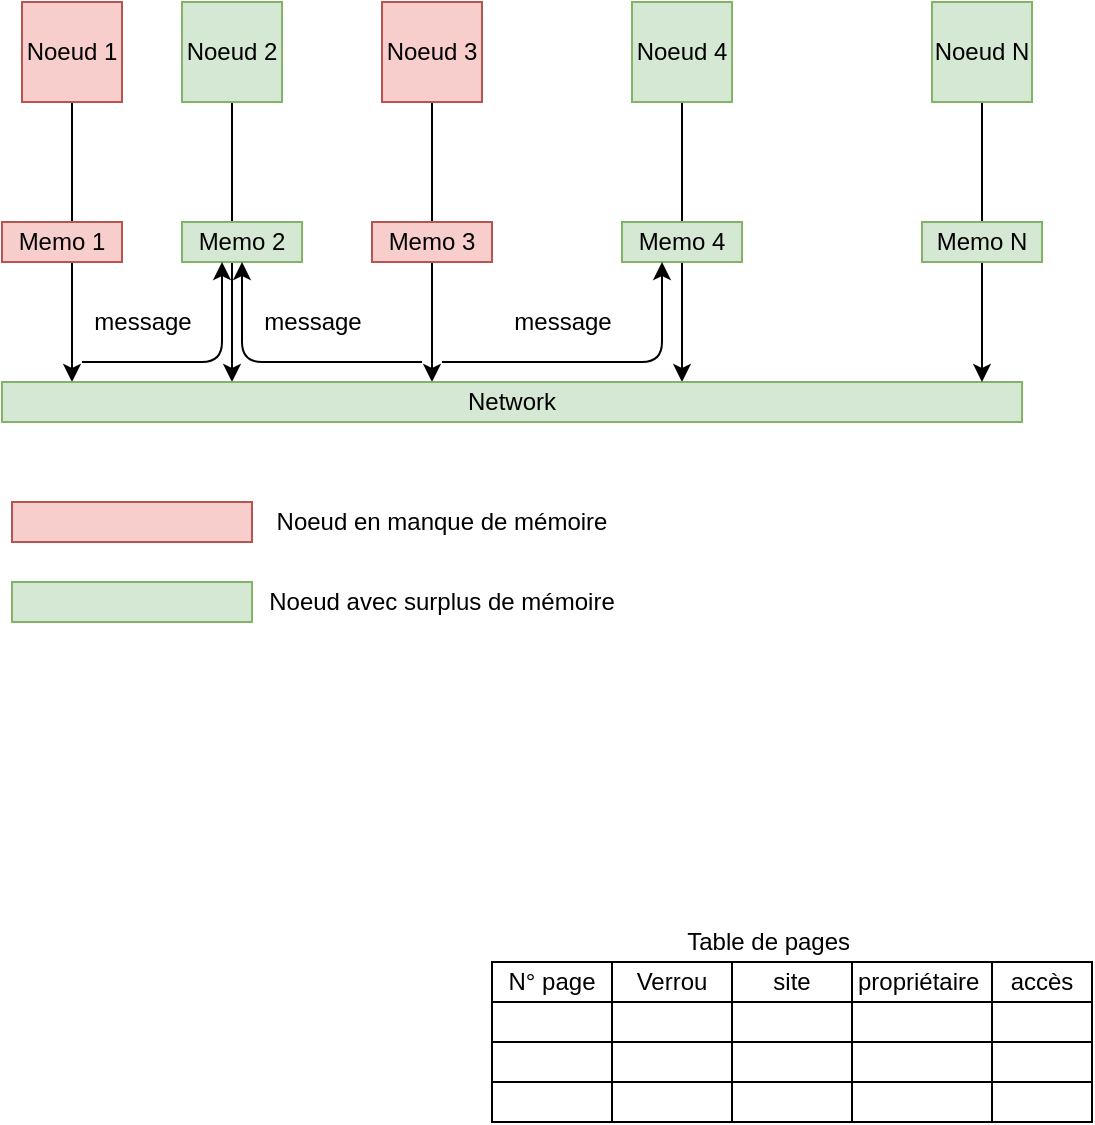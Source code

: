 <mxfile version="13.9.9" type="device" pages="4"><diagram id="3D_uI9FbLKPBhpxBtxSh" name="Page-1"><mxGraphModel dx="1086" dy="816" grid="1" gridSize="10" guides="1" tooltips="1" connect="1" arrows="1" fold="1" page="1" pageScale="1" pageWidth="850" pageHeight="1100" math="0" shadow="0"><root><mxCell id="0"/><mxCell id="1" parent="0"/><mxCell id="BIA3Xj_UStTS86wCRToA-12" style="edgeStyle=orthogonalEdgeStyle;rounded=0;orthogonalLoop=1;jettySize=auto;html=1;exitX=0.5;exitY=1;exitDx=0;exitDy=0;" parent="1" source="BIA3Xj_UStTS86wCRToA-5" edge="1"><mxGeometry relative="1" as="geometry"><mxPoint x="45" y="260" as="targetPoint"/></mxGeometry></mxCell><mxCell id="BIA3Xj_UStTS86wCRToA-5" value="Noeud 1" style="whiteSpace=wrap;html=1;aspect=fixed;fillColor=#f8cecc;strokeColor=#b85450;" parent="1" vertex="1"><mxGeometry x="20" y="70" width="50" height="50" as="geometry"/></mxCell><mxCell id="BIA3Xj_UStTS86wCRToA-13" style="edgeStyle=orthogonalEdgeStyle;rounded=0;orthogonalLoop=1;jettySize=auto;html=1;exitX=0.5;exitY=1;exitDx=0;exitDy=0;" parent="1" source="BIA3Xj_UStTS86wCRToA-6" edge="1"><mxGeometry relative="1" as="geometry"><mxPoint x="125" y="260" as="targetPoint"/></mxGeometry></mxCell><mxCell id="BIA3Xj_UStTS86wCRToA-6" value="Noeud 2" style="whiteSpace=wrap;html=1;aspect=fixed;fillColor=#d5e8d4;strokeColor=#82b366;" parent="1" vertex="1"><mxGeometry x="100" y="70" width="50" height="50" as="geometry"/></mxCell><mxCell id="BIA3Xj_UStTS86wCRToA-14" style="edgeStyle=orthogonalEdgeStyle;rounded=0;orthogonalLoop=1;jettySize=auto;html=1;exitX=0.5;exitY=1;exitDx=0;exitDy=0;" parent="1" source="BIA3Xj_UStTS86wCRToA-8" edge="1"><mxGeometry relative="1" as="geometry"><mxPoint x="225" y="260" as="targetPoint"/></mxGeometry></mxCell><mxCell id="BIA3Xj_UStTS86wCRToA-8" value="Noeud 3" style="whiteSpace=wrap;html=1;aspect=fixed;fillColor=#f8cecc;strokeColor=#b85450;" parent="1" vertex="1"><mxGeometry x="200" y="70" width="50" height="50" as="geometry"/></mxCell><mxCell id="BIA3Xj_UStTS86wCRToA-15" style="edgeStyle=orthogonalEdgeStyle;rounded=0;orthogonalLoop=1;jettySize=auto;html=1;exitX=0.5;exitY=1;exitDx=0;exitDy=0;" parent="1" source="BIA3Xj_UStTS86wCRToA-9" edge="1"><mxGeometry relative="1" as="geometry"><mxPoint x="350" y="260" as="targetPoint"/></mxGeometry></mxCell><mxCell id="BIA3Xj_UStTS86wCRToA-9" value="Noeud 4" style="whiteSpace=wrap;html=1;aspect=fixed;fillColor=#d5e8d4;strokeColor=#82b366;" parent="1" vertex="1"><mxGeometry x="325" y="70" width="50" height="50" as="geometry"/></mxCell><mxCell id="BIA3Xj_UStTS86wCRToA-16" value="Memo 1" style="rounded=0;whiteSpace=wrap;html=1;fillColor=#f8cecc;strokeColor=#b85450;" parent="1" vertex="1"><mxGeometry x="10" y="180" width="60" height="20" as="geometry"/></mxCell><mxCell id="BIA3Xj_UStTS86wCRToA-20" value="Memo 2" style="rounded=0;whiteSpace=wrap;html=1;fillColor=#d5e8d4;strokeColor=#82b366;" parent="1" vertex="1"><mxGeometry x="100" y="180" width="60" height="20" as="geometry"/></mxCell><mxCell id="BIA3Xj_UStTS86wCRToA-22" value="Memo 3" style="rounded=0;whiteSpace=wrap;html=1;fillColor=#f8cecc;strokeColor=#b85450;" parent="1" vertex="1"><mxGeometry x="195" y="180" width="60" height="20" as="geometry"/></mxCell><mxCell id="BIA3Xj_UStTS86wCRToA-23" value="Memo 4" style="rounded=0;whiteSpace=wrap;html=1;fillColor=#d5e8d4;strokeColor=#82b366;" parent="1" vertex="1"><mxGeometry x="320" y="180" width="60" height="20" as="geometry"/></mxCell><mxCell id="BIA3Xj_UStTS86wCRToA-30" value="Network" style="rounded=0;whiteSpace=wrap;html=1;fillColor=#d5e8d4;strokeColor=#82b366;" parent="1" vertex="1"><mxGeometry x="10" y="260" width="510" height="20" as="geometry"/></mxCell><mxCell id="BIA3Xj_UStTS86wCRToA-33" value="" style="endArrow=classic;html=1;" parent="1" edge="1"><mxGeometry width="50" height="50" relative="1" as="geometry"><mxPoint x="230" y="250" as="sourcePoint"/><mxPoint x="340" y="200" as="targetPoint"/><Array as="points"><mxPoint x="340" y="250"/></Array></mxGeometry></mxCell><mxCell id="BIA3Xj_UStTS86wCRToA-35" value="" style="endArrow=classic;html=1;" parent="1" edge="1"><mxGeometry width="50" height="50" relative="1" as="geometry"><mxPoint x="50" y="250" as="sourcePoint"/><mxPoint x="120" y="200" as="targetPoint"/><Array as="points"><mxPoint x="120" y="250"/></Array></mxGeometry></mxCell><mxCell id="BIA3Xj_UStTS86wCRToA-36" value="message" style="text;html=1;align=center;verticalAlign=middle;resizable=0;points=[];autosize=1;" parent="1" vertex="1"><mxGeometry x="135" y="220" width="60" height="20" as="geometry"/></mxCell><mxCell id="Bt-Z1iu7pJ3-oYBhSUmK-1" style="edgeStyle=orthogonalEdgeStyle;rounded=0;orthogonalLoop=1;jettySize=auto;html=1;exitX=0.5;exitY=1;exitDx=0;exitDy=0;" parent="1" source="Bt-Z1iu7pJ3-oYBhSUmK-2" edge="1"><mxGeometry relative="1" as="geometry"><mxPoint x="500" y="260" as="targetPoint"/></mxGeometry></mxCell><mxCell id="Bt-Z1iu7pJ3-oYBhSUmK-2" value="Noeud N" style="whiteSpace=wrap;html=1;aspect=fixed;fillColor=#d5e8d4;strokeColor=#82b366;" parent="1" vertex="1"><mxGeometry x="475" y="70" width="50" height="50" as="geometry"/></mxCell><mxCell id="Bt-Z1iu7pJ3-oYBhSUmK-3" value="Memo N" style="rounded=0;whiteSpace=wrap;html=1;fillColor=#d5e8d4;strokeColor=#82b366;" parent="1" vertex="1"><mxGeometry x="470" y="180" width="60" height="20" as="geometry"/></mxCell><mxCell id="Bt-Z1iu7pJ3-oYBhSUmK-4" value="" style="endArrow=classic;html=1;entryX=0.5;entryY=1;entryDx=0;entryDy=0;" parent="1" target="BIA3Xj_UStTS86wCRToA-20" edge="1"><mxGeometry width="50" height="50" relative="1" as="geometry"><mxPoint x="220" y="250" as="sourcePoint"/><mxPoint x="130" y="210" as="targetPoint"/><Array as="points"><mxPoint x="130" y="250"/></Array></mxGeometry></mxCell><mxCell id="Bt-Z1iu7pJ3-oYBhSUmK-5" value="message" style="text;html=1;align=center;verticalAlign=middle;resizable=0;points=[];autosize=1;" parent="1" vertex="1"><mxGeometry x="50" y="220" width="60" height="20" as="geometry"/></mxCell><mxCell id="Bt-Z1iu7pJ3-oYBhSUmK-6" value="message" style="text;html=1;align=center;verticalAlign=middle;resizable=0;points=[];autosize=1;" parent="1" vertex="1"><mxGeometry x="260" y="220" width="60" height="20" as="geometry"/></mxCell><mxCell id="WDBDXzfO1Uf9HnsjV-aU-11" value="" style="rounded=0;whiteSpace=wrap;html=1;fillColor=#f8cecc;strokeColor=#b85450;" parent="1" vertex="1"><mxGeometry x="15" y="320" width="120" height="20" as="geometry"/></mxCell><mxCell id="WDBDXzfO1Uf9HnsjV-aU-12" value="Noeud en manque de mémoire" style="text;html=1;strokeColor=none;fillColor=none;align=center;verticalAlign=middle;whiteSpace=wrap;rounded=0;" parent="1" vertex="1"><mxGeometry x="110" y="320" width="240" height="20" as="geometry"/></mxCell><mxCell id="WDBDXzfO1Uf9HnsjV-aU-14" value="" style="rounded=0;whiteSpace=wrap;html=1;fillColor=#d5e8d4;strokeColor=#82b366;" parent="1" vertex="1"><mxGeometry x="15" y="360" width="120" height="20" as="geometry"/></mxCell><mxCell id="WDBDXzfO1Uf9HnsjV-aU-15" value="Noeud avec surplus de mémoire" style="text;html=1;strokeColor=none;fillColor=none;align=center;verticalAlign=middle;whiteSpace=wrap;rounded=0;" parent="1" vertex="1"><mxGeometry x="110" y="360" width="240" height="20" as="geometry"/></mxCell><mxCell id="WDBDXzfO1Uf9HnsjV-aU-42" value="" style="shape=table;html=1;whiteSpace=wrap;startSize=0;container=1;collapsible=0;childLayout=tableLayout;" parent="1" vertex="1"><mxGeometry x="255" y="550" width="300" height="80" as="geometry"/></mxCell><mxCell id="WDBDXzfO1Uf9HnsjV-aU-43" value="" style="shape=partialRectangle;html=1;whiteSpace=wrap;collapsible=0;dropTarget=0;pointerEvents=0;fillColor=none;top=0;left=0;bottom=0;right=0;points=[[0,0.5],[1,0.5]];portConstraint=eastwest;" parent="WDBDXzfO1Uf9HnsjV-aU-42" vertex="1"><mxGeometry width="300" height="20" as="geometry"/></mxCell><mxCell id="WDBDXzfO1Uf9HnsjV-aU-44" value="N° page" style="shape=partialRectangle;html=1;whiteSpace=wrap;connectable=0;overflow=hidden;fillColor=none;top=0;left=0;bottom=0;right=0;" parent="WDBDXzfO1Uf9HnsjV-aU-43" vertex="1"><mxGeometry width="60" height="20" as="geometry"/></mxCell><mxCell id="WDBDXzfO1Uf9HnsjV-aU-45" value="Verrou" style="shape=partialRectangle;html=1;whiteSpace=wrap;connectable=0;overflow=hidden;fillColor=none;top=0;left=0;bottom=0;right=0;" parent="WDBDXzfO1Uf9HnsjV-aU-43" vertex="1"><mxGeometry x="60" width="60" height="20" as="geometry"/></mxCell><mxCell id="WDBDXzfO1Uf9HnsjV-aU-46" value="site" style="shape=partialRectangle;html=1;whiteSpace=wrap;connectable=0;overflow=hidden;fillColor=none;top=0;left=0;bottom=0;right=0;" parent="WDBDXzfO1Uf9HnsjV-aU-43" vertex="1"><mxGeometry x="120" width="60" height="20" as="geometry"/></mxCell><mxCell id="WDBDXzfO1Uf9HnsjV-aU-47" value="propriétaire&amp;nbsp;" style="shape=partialRectangle;html=1;whiteSpace=wrap;connectable=0;overflow=hidden;fillColor=none;top=0;left=0;bottom=0;right=0;" parent="WDBDXzfO1Uf9HnsjV-aU-43" vertex="1"><mxGeometry x="180" width="70" height="20" as="geometry"/></mxCell><mxCell id="WDBDXzfO1Uf9HnsjV-aU-48" value="accès" style="shape=partialRectangle;html=1;whiteSpace=wrap;connectable=0;overflow=hidden;fillColor=none;top=0;left=0;bottom=0;right=0;" parent="WDBDXzfO1Uf9HnsjV-aU-43" vertex="1"><mxGeometry x="250" width="50" height="20" as="geometry"/></mxCell><mxCell id="WDBDXzfO1Uf9HnsjV-aU-49" value="" style="shape=partialRectangle;html=1;whiteSpace=wrap;collapsible=0;dropTarget=0;pointerEvents=0;fillColor=none;top=0;left=0;bottom=0;right=0;points=[[0,0.5],[1,0.5]];portConstraint=eastwest;" parent="WDBDXzfO1Uf9HnsjV-aU-42" vertex="1"><mxGeometry y="20" width="300" height="20" as="geometry"/></mxCell><mxCell id="WDBDXzfO1Uf9HnsjV-aU-50" value="" style="shape=partialRectangle;html=1;whiteSpace=wrap;connectable=0;overflow=hidden;fillColor=none;top=0;left=0;bottom=0;right=0;" parent="WDBDXzfO1Uf9HnsjV-aU-49" vertex="1"><mxGeometry width="60" height="20" as="geometry"/></mxCell><mxCell id="WDBDXzfO1Uf9HnsjV-aU-51" value="" style="shape=partialRectangle;html=1;whiteSpace=wrap;connectable=0;overflow=hidden;fillColor=none;top=0;left=0;bottom=0;right=0;" parent="WDBDXzfO1Uf9HnsjV-aU-49" vertex="1"><mxGeometry x="60" width="60" height="20" as="geometry"/></mxCell><mxCell id="WDBDXzfO1Uf9HnsjV-aU-52" value="" style="shape=partialRectangle;html=1;whiteSpace=wrap;connectable=0;overflow=hidden;fillColor=none;top=0;left=0;bottom=0;right=0;" parent="WDBDXzfO1Uf9HnsjV-aU-49" vertex="1"><mxGeometry x="120" width="60" height="20" as="geometry"/></mxCell><mxCell id="WDBDXzfO1Uf9HnsjV-aU-53" value="" style="shape=partialRectangle;html=1;whiteSpace=wrap;connectable=0;overflow=hidden;fillColor=none;top=0;left=0;bottom=0;right=0;" parent="WDBDXzfO1Uf9HnsjV-aU-49" vertex="1"><mxGeometry x="180" width="70" height="20" as="geometry"/></mxCell><mxCell id="WDBDXzfO1Uf9HnsjV-aU-54" value="" style="shape=partialRectangle;html=1;whiteSpace=wrap;connectable=0;overflow=hidden;fillColor=none;top=0;left=0;bottom=0;right=0;" parent="WDBDXzfO1Uf9HnsjV-aU-49" vertex="1"><mxGeometry x="250" width="50" height="20" as="geometry"/></mxCell><mxCell id="WDBDXzfO1Uf9HnsjV-aU-55" value="" style="shape=partialRectangle;html=1;whiteSpace=wrap;collapsible=0;dropTarget=0;pointerEvents=0;fillColor=none;top=0;left=0;bottom=0;right=0;points=[[0,0.5],[1,0.5]];portConstraint=eastwest;" parent="WDBDXzfO1Uf9HnsjV-aU-42" vertex="1"><mxGeometry y="40" width="300" height="20" as="geometry"/></mxCell><mxCell id="WDBDXzfO1Uf9HnsjV-aU-56" value="" style="shape=partialRectangle;html=1;whiteSpace=wrap;connectable=0;overflow=hidden;fillColor=none;top=0;left=0;bottom=0;right=0;" parent="WDBDXzfO1Uf9HnsjV-aU-55" vertex="1"><mxGeometry width="60" height="20" as="geometry"/></mxCell><mxCell id="WDBDXzfO1Uf9HnsjV-aU-57" value="" style="shape=partialRectangle;html=1;whiteSpace=wrap;connectable=0;overflow=hidden;fillColor=none;top=0;left=0;bottom=0;right=0;" parent="WDBDXzfO1Uf9HnsjV-aU-55" vertex="1"><mxGeometry x="60" width="60" height="20" as="geometry"/></mxCell><mxCell id="WDBDXzfO1Uf9HnsjV-aU-58" value="" style="shape=partialRectangle;html=1;whiteSpace=wrap;connectable=0;overflow=hidden;fillColor=none;top=0;left=0;bottom=0;right=0;" parent="WDBDXzfO1Uf9HnsjV-aU-55" vertex="1"><mxGeometry x="120" width="60" height="20" as="geometry"/></mxCell><mxCell id="WDBDXzfO1Uf9HnsjV-aU-59" value="" style="shape=partialRectangle;html=1;whiteSpace=wrap;connectable=0;overflow=hidden;fillColor=none;top=0;left=0;bottom=0;right=0;" parent="WDBDXzfO1Uf9HnsjV-aU-55" vertex="1"><mxGeometry x="180" width="70" height="20" as="geometry"/></mxCell><mxCell id="WDBDXzfO1Uf9HnsjV-aU-60" value="" style="shape=partialRectangle;html=1;whiteSpace=wrap;connectable=0;overflow=hidden;fillColor=none;top=0;left=0;bottom=0;right=0;" parent="WDBDXzfO1Uf9HnsjV-aU-55" vertex="1"><mxGeometry x="250" width="50" height="20" as="geometry"/></mxCell><mxCell id="WDBDXzfO1Uf9HnsjV-aU-61" value="" style="shape=partialRectangle;html=1;whiteSpace=wrap;collapsible=0;dropTarget=0;pointerEvents=0;fillColor=none;top=0;left=0;bottom=0;right=0;points=[[0,0.5],[1,0.5]];portConstraint=eastwest;" parent="WDBDXzfO1Uf9HnsjV-aU-42" vertex="1"><mxGeometry y="60" width="300" height="20" as="geometry"/></mxCell><mxCell id="WDBDXzfO1Uf9HnsjV-aU-62" value="" style="shape=partialRectangle;html=1;whiteSpace=wrap;connectable=0;overflow=hidden;fillColor=none;top=0;left=0;bottom=0;right=0;" parent="WDBDXzfO1Uf9HnsjV-aU-61" vertex="1"><mxGeometry width="60" height="20" as="geometry"/></mxCell><mxCell id="WDBDXzfO1Uf9HnsjV-aU-63" value="" style="shape=partialRectangle;html=1;whiteSpace=wrap;connectable=0;overflow=hidden;fillColor=none;top=0;left=0;bottom=0;right=0;" parent="WDBDXzfO1Uf9HnsjV-aU-61" vertex="1"><mxGeometry x="60" width="60" height="20" as="geometry"/></mxCell><mxCell id="WDBDXzfO1Uf9HnsjV-aU-64" value="" style="shape=partialRectangle;html=1;whiteSpace=wrap;connectable=0;overflow=hidden;fillColor=none;top=0;left=0;bottom=0;right=0;" parent="WDBDXzfO1Uf9HnsjV-aU-61" vertex="1"><mxGeometry x="120" width="60" height="20" as="geometry"/></mxCell><mxCell id="WDBDXzfO1Uf9HnsjV-aU-65" value="" style="shape=partialRectangle;html=1;whiteSpace=wrap;connectable=0;overflow=hidden;fillColor=none;top=0;left=0;bottom=0;right=0;" parent="WDBDXzfO1Uf9HnsjV-aU-61" vertex="1"><mxGeometry x="180" width="70" height="20" as="geometry"/></mxCell><mxCell id="WDBDXzfO1Uf9HnsjV-aU-66" value="" style="shape=partialRectangle;html=1;whiteSpace=wrap;connectable=0;overflow=hidden;fillColor=none;top=0;left=0;bottom=0;right=0;" parent="WDBDXzfO1Uf9HnsjV-aU-61" vertex="1"><mxGeometry x="250" width="50" height="20" as="geometry"/></mxCell><mxCell id="WDBDXzfO1Uf9HnsjV-aU-67" value="Table de pages&amp;nbsp;" style="text;html=1;strokeColor=none;fillColor=none;align=center;verticalAlign=middle;whiteSpace=wrap;rounded=0;startSize=30;" parent="1" vertex="1"><mxGeometry x="350" y="530" width="90" height="20" as="geometry"/></mxCell></root></mxGraphModel></diagram><diagram id="kAZQ-GWMn7Xaa51H0VqZ" name="Pagina-2"><mxGraphModel dx="1182" dy="832" grid="1" gridSize="10" guides="1" tooltips="1" connect="1" arrows="1" fold="1" page="1" pageScale="1" pageWidth="850" pageHeight="1100" math="0" shadow="0"><root><mxCell id="cm6Q__xZcEBarnrRS5ZL-0"/><mxCell id="cm6Q__xZcEBarnrRS5ZL-1" parent="cm6Q__xZcEBarnrRS5ZL-0"/><mxCell id="eik0DOKp2M3Sjyoixrbz-1" value="" style="rounded=0;whiteSpace=wrap;html=1;" vertex="1" parent="cm6Q__xZcEBarnrRS5ZL-1"><mxGeometry x="340" y="60" width="120" height="160" as="geometry"/></mxCell><mxCell id="eik0DOKp2M3Sjyoixrbz-2" value="" style="rounded=0;whiteSpace=wrap;html=1;" vertex="1" parent="cm6Q__xZcEBarnrRS5ZL-1"><mxGeometry x="90" y="420" width="120" height="160" as="geometry"/></mxCell><mxCell id="eik0DOKp2M3Sjyoixrbz-4" value="" style="rounded=0;whiteSpace=wrap;html=1;" vertex="1" parent="cm6Q__xZcEBarnrRS5ZL-1"><mxGeometry x="550" y="420" width="120" height="160" as="geometry"/></mxCell><mxCell id="eik0DOKp2M3Sjyoixrbz-5" value="" style="rounded=0;whiteSpace=wrap;html=1;" vertex="1" parent="cm6Q__xZcEBarnrRS5ZL-1"><mxGeometry x="350" y="130" width="100" height="70" as="geometry"/></mxCell><mxCell id="eik0DOKp2M3Sjyoixrbz-6" value="Handler" style="rounded=0;whiteSpace=wrap;html=1;" vertex="1" parent="cm6Q__xZcEBarnrRS5ZL-1"><mxGeometry x="345" y="70" width="110" height="30" as="geometry"/></mxCell><mxCell id="eik0DOKp2M3Sjyoixrbz-7" value="" style="rounded=0;whiteSpace=wrap;html=1;" vertex="1" parent="cm6Q__xZcEBarnrRS5ZL-1"><mxGeometry x="100" y="500" width="100" height="70" as="geometry"/></mxCell><mxCell id="eik0DOKp2M3Sjyoixrbz-8" value="&lt;span&gt;Handler&lt;/span&gt;" style="rounded=0;whiteSpace=wrap;html=1;" vertex="1" parent="cm6Q__xZcEBarnrRS5ZL-1"><mxGeometry x="95" y="430" width="110" height="30" as="geometry"/></mxCell><mxCell id="eik0DOKp2M3Sjyoixrbz-9" value="&lt;span&gt;Handler&lt;/span&gt;" style="rounded=0;whiteSpace=wrap;html=1;" vertex="1" parent="cm6Q__xZcEBarnrRS5ZL-1"><mxGeometry x="555" y="440" width="110" height="30" as="geometry"/></mxCell><mxCell id="eik0DOKp2M3Sjyoixrbz-10" value="" style="rounded=0;whiteSpace=wrap;html=1;" vertex="1" parent="cm6Q__xZcEBarnrRS5ZL-1"><mxGeometry x="560" y="500" width="100" height="70" as="geometry"/></mxCell><mxCell id="eik0DOKp2M3Sjyoixrbz-11" value="" style="shape=link;html=1;" edge="1" parent="cm6Q__xZcEBarnrRS5ZL-1"><mxGeometry width="100" relative="1" as="geometry"><mxPoint x="70" y="320" as="sourcePoint"/><mxPoint x="760" y="320" as="targetPoint"/></mxGeometry></mxCell><mxCell id="eik0DOKp2M3Sjyoixrbz-14" value="" style="endArrow=none;html=1;" edge="1" parent="cm6Q__xZcEBarnrRS5ZL-1"><mxGeometry width="50" height="50" relative="1" as="geometry"><mxPoint x="150" y="420" as="sourcePoint"/><mxPoint x="150" y="320" as="targetPoint"/></mxGeometry></mxCell><mxCell id="eik0DOKp2M3Sjyoixrbz-15" value="" style="endArrow=none;html=1;" edge="1" parent="cm6Q__xZcEBarnrRS5ZL-1"><mxGeometry width="50" height="50" relative="1" as="geometry"><mxPoint x="600" y="420" as="sourcePoint"/><mxPoint x="600" y="320" as="targetPoint"/><Array as="points"><mxPoint x="600" y="370"/></Array></mxGeometry></mxCell><mxCell id="eik0DOKp2M3Sjyoixrbz-16" value="" style="endArrow=none;html=1;" edge="1" parent="cm6Q__xZcEBarnrRS5ZL-1"><mxGeometry width="50" height="50" relative="1" as="geometry"><mxPoint x="390" y="320" as="sourcePoint"/><mxPoint x="390" y="220" as="targetPoint"/><Array as="points"><mxPoint x="390" y="270"/></Array></mxGeometry></mxCell><mxCell id="eik0DOKp2M3Sjyoixrbz-17" value="Node 3: manque de memoire&amp;nbsp;" style="text;html=1;strokeColor=none;fillColor=none;align=center;verticalAlign=middle;whiteSpace=wrap;rounded=0;" vertex="1" parent="cm6Q__xZcEBarnrRS5ZL-1"><mxGeometry x="710" y="420" width="80" height="20" as="geometry"/></mxCell><mxCell id="eik0DOKp2M3Sjyoixrbz-18" value="Node 2" style="text;html=1;strokeColor=none;fillColor=none;align=center;verticalAlign=middle;whiteSpace=wrap;rounded=0;" vertex="1" parent="cm6Q__xZcEBarnrRS5ZL-1"><mxGeometry x="490" y="60" width="50" height="20" as="geometry"/></mxCell><mxCell id="eik0DOKp2M3Sjyoixrbz-19" value="Node 1: Manque de memoire&amp;nbsp;" style="text;html=1;strokeColor=none;fillColor=none;align=center;verticalAlign=middle;whiteSpace=wrap;rounded=0;" vertex="1" parent="cm6Q__xZcEBarnrRS5ZL-1"><mxGeometry x="230" y="420" width="90" height="20" as="geometry"/></mxCell><mxCell id="eik0DOKp2M3Sjyoixrbz-24" value="" style="endArrow=classic;html=1;" edge="1" parent="cm6Q__xZcEBarnrRS5ZL-1" source="eik0DOKp2M3Sjyoixrbz-8" target="eik0DOKp2M3Sjyoixrbz-5"><mxGeometry width="50" height="50" relative="1" as="geometry"><mxPoint x="400" y="380" as="sourcePoint"/><mxPoint x="450" y="330" as="targetPoint"/></mxGeometry></mxCell><mxCell id="eik0DOKp2M3Sjyoixrbz-29" value="" style="rounded=0;whiteSpace=wrap;html=1;" vertex="1" parent="cm6Q__xZcEBarnrRS5ZL-1"><mxGeometry x="660" y="60" width="120" height="160" as="geometry"/></mxCell><mxCell id="eik0DOKp2M3Sjyoixrbz-30" value="" style="rounded=0;whiteSpace=wrap;html=1;" vertex="1" parent="cm6Q__xZcEBarnrRS5ZL-1"><mxGeometry x="670" y="140" width="100" height="70" as="geometry"/></mxCell><mxCell id="eik0DOKp2M3Sjyoixrbz-31" value="Handler" style="rounded=0;whiteSpace=wrap;html=1;" vertex="1" parent="cm6Q__xZcEBarnrRS5ZL-1"><mxGeometry x="665" y="80" width="110" height="30" as="geometry"/></mxCell><mxCell id="eik0DOKp2M3Sjyoixrbz-32" value="Node 4" style="text;html=1;strokeColor=none;fillColor=none;align=center;verticalAlign=middle;whiteSpace=wrap;rounded=0;" vertex="1" parent="cm6Q__xZcEBarnrRS5ZL-1"><mxGeometry x="810" y="60" width="50" height="20" as="geometry"/></mxCell><mxCell id="eik0DOKp2M3Sjyoixrbz-33" value="" style="endArrow=none;html=1;" edge="1" parent="cm6Q__xZcEBarnrRS5ZL-1"><mxGeometry width="50" height="50" relative="1" as="geometry"><mxPoint x="700" y="320" as="sourcePoint"/><mxPoint x="700" y="220" as="targetPoint"/><Array as="points"><mxPoint x="700" y="270"/></Array></mxGeometry></mxCell><mxCell id="eik0DOKp2M3Sjyoixrbz-37" value="" style="endArrow=classic;html=1;entryX=1;entryY=1;entryDx=0;entryDy=0;" edge="1" parent="cm6Q__xZcEBarnrRS5ZL-1" source="eik0DOKp2M3Sjyoixrbz-9" target="eik0DOKp2M3Sjyoixrbz-5"><mxGeometry width="50" height="50" relative="1" as="geometry"><mxPoint x="430" y="250" as="sourcePoint"/><mxPoint x="480" y="200" as="targetPoint"/></mxGeometry></mxCell><mxCell id="eik0DOKp2M3Sjyoixrbz-38" value="" style="endArrow=classic;html=1;entryX=0.15;entryY=1;entryDx=0;entryDy=0;entryPerimeter=0;" edge="1" parent="cm6Q__xZcEBarnrRS5ZL-1" target="eik0DOKp2M3Sjyoixrbz-30"><mxGeometry width="50" height="50" relative="1" as="geometry"><mxPoint x="620" y="440" as="sourcePoint"/><mxPoint x="670" y="390" as="targetPoint"/></mxGeometry></mxCell><mxCell id="wqP6yXRhlz1xRNIpok9l-0" value="Mappeur&amp;nbsp;" style="text;html=1;strokeColor=none;fillColor=none;align=center;verticalAlign=middle;whiteSpace=wrap;rounded=0;startSize=30;" vertex="1" parent="cm6Q__xZcEBarnrRS5ZL-1"><mxGeometry x="365" y="130" width="70" height="20" as="geometry"/></mxCell><mxCell id="wqP6yXRhlz1xRNIpok9l-1" value="Mappeur&amp;nbsp;" style="text;html=1;strokeColor=none;fillColor=none;align=center;verticalAlign=middle;whiteSpace=wrap;rounded=0;startSize=30;" vertex="1" parent="cm6Q__xZcEBarnrRS5ZL-1"><mxGeometry x="685" y="140" width="70" height="20" as="geometry"/></mxCell><mxCell id="wqP6yXRhlz1xRNIpok9l-2" value="Mappeur&amp;nbsp;" style="text;html=1;strokeColor=none;fillColor=none;align=center;verticalAlign=middle;whiteSpace=wrap;rounded=0;startSize=30;" vertex="1" parent="cm6Q__xZcEBarnrRS5ZL-1"><mxGeometry x="115" y="500" width="70" height="20" as="geometry"/></mxCell><mxCell id="wqP6yXRhlz1xRNIpok9l-3" value="Table de pages" style="shape=table;html=1;whiteSpace=wrap;startSize=10;container=1;collapsible=0;childLayout=tableLayout;fontStyle=1;align=center;" vertex="1" parent="cm6Q__xZcEBarnrRS5ZL-1"><mxGeometry x="100" y="541.5" width="100" height="28.5" as="geometry"/></mxCell><mxCell id="wqP6yXRhlz1xRNIpok9l-4" value="" style="shape=partialRectangle;html=1;whiteSpace=wrap;collapsible=0;dropTarget=0;pointerEvents=0;fillColor=none;top=0;left=0;bottom=0;right=0;points=[[0,0.5],[1,0.5]];portConstraint=eastwest;" vertex="1" parent="wqP6yXRhlz1xRNIpok9l-3"><mxGeometry y="10" width="100" height="5" as="geometry"/></mxCell><mxCell id="wqP6yXRhlz1xRNIpok9l-5" value="" style="shape=partialRectangle;html=1;whiteSpace=wrap;connectable=0;fillColor=none;top=0;left=0;bottom=0;right=0;overflow=hidden;" vertex="1" parent="wqP6yXRhlz1xRNIpok9l-4"><mxGeometry width="33" height="5" as="geometry"/></mxCell><mxCell id="wqP6yXRhlz1xRNIpok9l-6" value="" style="shape=partialRectangle;html=1;whiteSpace=wrap;connectable=0;fillColor=none;top=0;left=0;bottom=0;right=0;overflow=hidden;" vertex="1" parent="wqP6yXRhlz1xRNIpok9l-4"><mxGeometry x="33" width="35" height="5" as="geometry"/></mxCell><mxCell id="wqP6yXRhlz1xRNIpok9l-7" value="" style="shape=partialRectangle;html=1;whiteSpace=wrap;connectable=0;fillColor=none;top=0;left=0;bottom=0;right=0;overflow=hidden;" vertex="1" parent="wqP6yXRhlz1xRNIpok9l-4"><mxGeometry x="68" width="32" height="5" as="geometry"/></mxCell><mxCell id="wqP6yXRhlz1xRNIpok9l-8" value="" style="shape=partialRectangle;html=1;whiteSpace=wrap;collapsible=0;dropTarget=0;pointerEvents=0;fillColor=none;top=0;left=0;bottom=0;right=0;points=[[0,0.5],[1,0.5]];portConstraint=eastwest;" vertex="1" parent="wqP6yXRhlz1xRNIpok9l-3"><mxGeometry y="15" width="100" height="7" as="geometry"/></mxCell><mxCell id="wqP6yXRhlz1xRNIpok9l-9" value="" style="shape=partialRectangle;html=1;whiteSpace=wrap;connectable=0;fillColor=none;top=0;left=0;bottom=0;right=0;overflow=hidden;" vertex="1" parent="wqP6yXRhlz1xRNIpok9l-8"><mxGeometry width="33" height="7" as="geometry"/></mxCell><mxCell id="wqP6yXRhlz1xRNIpok9l-10" value="" style="shape=partialRectangle;html=1;whiteSpace=wrap;connectable=0;fillColor=none;top=0;left=0;bottom=0;right=0;overflow=hidden;" vertex="1" parent="wqP6yXRhlz1xRNIpok9l-8"><mxGeometry x="33" width="35" height="7" as="geometry"/></mxCell><mxCell id="wqP6yXRhlz1xRNIpok9l-11" value="" style="shape=partialRectangle;html=1;whiteSpace=wrap;connectable=0;fillColor=none;top=0;left=0;bottom=0;right=0;overflow=hidden;" vertex="1" parent="wqP6yXRhlz1xRNIpok9l-8"><mxGeometry x="68" width="32" height="7" as="geometry"/></mxCell><mxCell id="wqP6yXRhlz1xRNIpok9l-12" value="" style="shape=partialRectangle;html=1;whiteSpace=wrap;collapsible=0;dropTarget=0;pointerEvents=0;fillColor=none;top=0;left=0;bottom=0;right=0;points=[[0,0.5],[1,0.5]];portConstraint=eastwest;" vertex="1" parent="wqP6yXRhlz1xRNIpok9l-3"><mxGeometry y="22" width="100" height="7" as="geometry"/></mxCell><mxCell id="wqP6yXRhlz1xRNIpok9l-13" value="" style="shape=partialRectangle;html=1;whiteSpace=wrap;connectable=0;fillColor=none;top=0;left=0;bottom=0;right=0;overflow=hidden;" vertex="1" parent="wqP6yXRhlz1xRNIpok9l-12"><mxGeometry width="33" height="7" as="geometry"/></mxCell><mxCell id="wqP6yXRhlz1xRNIpok9l-14" value="" style="shape=partialRectangle;html=1;whiteSpace=wrap;connectable=0;fillColor=none;top=0;left=0;bottom=0;right=0;overflow=hidden;" vertex="1" parent="wqP6yXRhlz1xRNIpok9l-12"><mxGeometry x="33" width="35" height="7" as="geometry"/></mxCell><mxCell id="wqP6yXRhlz1xRNIpok9l-15" value="" style="shape=partialRectangle;html=1;whiteSpace=wrap;connectable=0;fillColor=none;top=0;left=0;bottom=0;right=0;overflow=hidden;" vertex="1" parent="wqP6yXRhlz1xRNIpok9l-12"><mxGeometry x="68" width="32" height="7" as="geometry"/></mxCell><mxCell id="wqP6yXRhlz1xRNIpok9l-16" value="Mappeur&amp;nbsp;" style="text;html=1;strokeColor=none;fillColor=none;align=center;verticalAlign=middle;whiteSpace=wrap;rounded=0;startSize=30;" vertex="1" parent="cm6Q__xZcEBarnrRS5ZL-1"><mxGeometry x="575" y="500" width="70" height="20" as="geometry"/></mxCell><mxCell id="wqP6yXRhlz1xRNIpok9l-18" value="Table de pages" style="shape=table;html=1;whiteSpace=wrap;startSize=10;container=1;collapsible=0;childLayout=tableLayout;fontStyle=1;align=center;" vertex="1" parent="cm6Q__xZcEBarnrRS5ZL-1"><mxGeometry x="560" y="541.5" width="100" height="28.5" as="geometry"/></mxCell><mxCell id="wqP6yXRhlz1xRNIpok9l-19" value="" style="shape=partialRectangle;html=1;whiteSpace=wrap;collapsible=0;dropTarget=0;pointerEvents=0;fillColor=none;top=0;left=0;bottom=0;right=0;points=[[0,0.5],[1,0.5]];portConstraint=eastwest;" vertex="1" parent="wqP6yXRhlz1xRNIpok9l-18"><mxGeometry y="10" width="100" height="5" as="geometry"/></mxCell><mxCell id="wqP6yXRhlz1xRNIpok9l-20" value="" style="shape=partialRectangle;html=1;whiteSpace=wrap;connectable=0;fillColor=none;top=0;left=0;bottom=0;right=0;overflow=hidden;" vertex="1" parent="wqP6yXRhlz1xRNIpok9l-19"><mxGeometry width="33" height="5" as="geometry"/></mxCell><mxCell id="wqP6yXRhlz1xRNIpok9l-21" value="" style="shape=partialRectangle;html=1;whiteSpace=wrap;connectable=0;fillColor=none;top=0;left=0;bottom=0;right=0;overflow=hidden;" vertex="1" parent="wqP6yXRhlz1xRNIpok9l-19"><mxGeometry x="33" width="35" height="5" as="geometry"/></mxCell><mxCell id="wqP6yXRhlz1xRNIpok9l-22" value="" style="shape=partialRectangle;html=1;whiteSpace=wrap;connectable=0;fillColor=none;top=0;left=0;bottom=0;right=0;overflow=hidden;" vertex="1" parent="wqP6yXRhlz1xRNIpok9l-19"><mxGeometry x="68" width="32" height="5" as="geometry"/></mxCell><mxCell id="wqP6yXRhlz1xRNIpok9l-23" value="" style="shape=partialRectangle;html=1;whiteSpace=wrap;collapsible=0;dropTarget=0;pointerEvents=0;fillColor=none;top=0;left=0;bottom=0;right=0;points=[[0,0.5],[1,0.5]];portConstraint=eastwest;" vertex="1" parent="wqP6yXRhlz1xRNIpok9l-18"><mxGeometry y="15" width="100" height="7" as="geometry"/></mxCell><mxCell id="wqP6yXRhlz1xRNIpok9l-24" value="" style="shape=partialRectangle;html=1;whiteSpace=wrap;connectable=0;fillColor=none;top=0;left=0;bottom=0;right=0;overflow=hidden;" vertex="1" parent="wqP6yXRhlz1xRNIpok9l-23"><mxGeometry width="33" height="7" as="geometry"/></mxCell><mxCell id="wqP6yXRhlz1xRNIpok9l-25" value="" style="shape=partialRectangle;html=1;whiteSpace=wrap;connectable=0;fillColor=none;top=0;left=0;bottom=0;right=0;overflow=hidden;" vertex="1" parent="wqP6yXRhlz1xRNIpok9l-23"><mxGeometry x="33" width="35" height="7" as="geometry"/></mxCell><mxCell id="wqP6yXRhlz1xRNIpok9l-26" value="" style="shape=partialRectangle;html=1;whiteSpace=wrap;connectable=0;fillColor=none;top=0;left=0;bottom=0;right=0;overflow=hidden;" vertex="1" parent="wqP6yXRhlz1xRNIpok9l-23"><mxGeometry x="68" width="32" height="7" as="geometry"/></mxCell><mxCell id="wqP6yXRhlz1xRNIpok9l-27" value="" style="shape=partialRectangle;html=1;whiteSpace=wrap;collapsible=0;dropTarget=0;pointerEvents=0;fillColor=none;top=0;left=0;bottom=0;right=0;points=[[0,0.5],[1,0.5]];portConstraint=eastwest;" vertex="1" parent="wqP6yXRhlz1xRNIpok9l-18"><mxGeometry y="22" width="100" height="7" as="geometry"/></mxCell><mxCell id="wqP6yXRhlz1xRNIpok9l-28" value="" style="shape=partialRectangle;html=1;whiteSpace=wrap;connectable=0;fillColor=none;top=0;left=0;bottom=0;right=0;overflow=hidden;" vertex="1" parent="wqP6yXRhlz1xRNIpok9l-27"><mxGeometry width="33" height="7" as="geometry"/></mxCell><mxCell id="wqP6yXRhlz1xRNIpok9l-29" value="" style="shape=partialRectangle;html=1;whiteSpace=wrap;connectable=0;fillColor=none;top=0;left=0;bottom=0;right=0;overflow=hidden;" vertex="1" parent="wqP6yXRhlz1xRNIpok9l-27"><mxGeometry x="33" width="35" height="7" as="geometry"/></mxCell><mxCell id="wqP6yXRhlz1xRNIpok9l-30" value="" style="shape=partialRectangle;html=1;whiteSpace=wrap;connectable=0;fillColor=none;top=0;left=0;bottom=0;right=0;overflow=hidden;" vertex="1" parent="wqP6yXRhlz1xRNIpok9l-27"><mxGeometry x="68" width="32" height="7" as="geometry"/></mxCell><mxCell id="wqP6yXRhlz1xRNIpok9l-31" value="Table de pages" style="shape=table;html=1;whiteSpace=wrap;startSize=10;container=1;collapsible=0;childLayout=tableLayout;fontStyle=1;align=center;" vertex="1" parent="cm6Q__xZcEBarnrRS5ZL-1"><mxGeometry x="670" y="181.5" width="100" height="28.5" as="geometry"/></mxCell><mxCell id="wqP6yXRhlz1xRNIpok9l-32" value="" style="shape=partialRectangle;html=1;whiteSpace=wrap;collapsible=0;dropTarget=0;pointerEvents=0;fillColor=none;top=0;left=0;bottom=0;right=0;points=[[0,0.5],[1,0.5]];portConstraint=eastwest;" vertex="1" parent="wqP6yXRhlz1xRNIpok9l-31"><mxGeometry y="10" width="100" height="5" as="geometry"/></mxCell><mxCell id="wqP6yXRhlz1xRNIpok9l-33" value="" style="shape=partialRectangle;html=1;whiteSpace=wrap;connectable=0;fillColor=none;top=0;left=0;bottom=0;right=0;overflow=hidden;" vertex="1" parent="wqP6yXRhlz1xRNIpok9l-32"><mxGeometry width="33" height="5" as="geometry"/></mxCell><mxCell id="wqP6yXRhlz1xRNIpok9l-34" value="" style="shape=partialRectangle;html=1;whiteSpace=wrap;connectable=0;fillColor=none;top=0;left=0;bottom=0;right=0;overflow=hidden;" vertex="1" parent="wqP6yXRhlz1xRNIpok9l-32"><mxGeometry x="33" width="35" height="5" as="geometry"/></mxCell><mxCell id="wqP6yXRhlz1xRNIpok9l-35" value="" style="shape=partialRectangle;html=1;whiteSpace=wrap;connectable=0;fillColor=none;top=0;left=0;bottom=0;right=0;overflow=hidden;" vertex="1" parent="wqP6yXRhlz1xRNIpok9l-32"><mxGeometry x="68" width="32" height="5" as="geometry"/></mxCell><mxCell id="wqP6yXRhlz1xRNIpok9l-36" value="" style="shape=partialRectangle;html=1;whiteSpace=wrap;collapsible=0;dropTarget=0;pointerEvents=0;fillColor=none;top=0;left=0;bottom=0;right=0;points=[[0,0.5],[1,0.5]];portConstraint=eastwest;" vertex="1" parent="wqP6yXRhlz1xRNIpok9l-31"><mxGeometry y="15" width="100" height="7" as="geometry"/></mxCell><mxCell id="wqP6yXRhlz1xRNIpok9l-37" value="" style="shape=partialRectangle;html=1;whiteSpace=wrap;connectable=0;fillColor=none;top=0;left=0;bottom=0;right=0;overflow=hidden;" vertex="1" parent="wqP6yXRhlz1xRNIpok9l-36"><mxGeometry width="33" height="7" as="geometry"/></mxCell><mxCell id="wqP6yXRhlz1xRNIpok9l-38" value="" style="shape=partialRectangle;html=1;whiteSpace=wrap;connectable=0;fillColor=none;top=0;left=0;bottom=0;right=0;overflow=hidden;" vertex="1" parent="wqP6yXRhlz1xRNIpok9l-36"><mxGeometry x="33" width="35" height="7" as="geometry"/></mxCell><mxCell id="wqP6yXRhlz1xRNIpok9l-39" value="" style="shape=partialRectangle;html=1;whiteSpace=wrap;connectable=0;fillColor=none;top=0;left=0;bottom=0;right=0;overflow=hidden;" vertex="1" parent="wqP6yXRhlz1xRNIpok9l-36"><mxGeometry x="68" width="32" height="7" as="geometry"/></mxCell><mxCell id="wqP6yXRhlz1xRNIpok9l-40" value="" style="shape=partialRectangle;html=1;whiteSpace=wrap;collapsible=0;dropTarget=0;pointerEvents=0;fillColor=none;top=0;left=0;bottom=0;right=0;points=[[0,0.5],[1,0.5]];portConstraint=eastwest;" vertex="1" parent="wqP6yXRhlz1xRNIpok9l-31"><mxGeometry y="22" width="100" height="7" as="geometry"/></mxCell><mxCell id="wqP6yXRhlz1xRNIpok9l-41" value="" style="shape=partialRectangle;html=1;whiteSpace=wrap;connectable=0;fillColor=none;top=0;left=0;bottom=0;right=0;overflow=hidden;" vertex="1" parent="wqP6yXRhlz1xRNIpok9l-40"><mxGeometry width="33" height="7" as="geometry"/></mxCell><mxCell id="wqP6yXRhlz1xRNIpok9l-42" value="" style="shape=partialRectangle;html=1;whiteSpace=wrap;connectable=0;fillColor=none;top=0;left=0;bottom=0;right=0;overflow=hidden;" vertex="1" parent="wqP6yXRhlz1xRNIpok9l-40"><mxGeometry x="33" width="35" height="7" as="geometry"/></mxCell><mxCell id="wqP6yXRhlz1xRNIpok9l-43" value="" style="shape=partialRectangle;html=1;whiteSpace=wrap;connectable=0;fillColor=none;top=0;left=0;bottom=0;right=0;overflow=hidden;" vertex="1" parent="wqP6yXRhlz1xRNIpok9l-40"><mxGeometry x="68" width="32" height="7" as="geometry"/></mxCell><mxCell id="wqP6yXRhlz1xRNIpok9l-44" value="Table de pages" style="shape=table;html=1;whiteSpace=wrap;startSize=10;container=1;collapsible=0;childLayout=tableLayout;fontStyle=1;align=center;" vertex="1" parent="cm6Q__xZcEBarnrRS5ZL-1"><mxGeometry x="350" y="171.5" width="100" height="28.5" as="geometry"/></mxCell><mxCell id="wqP6yXRhlz1xRNIpok9l-45" value="" style="shape=partialRectangle;html=1;whiteSpace=wrap;collapsible=0;dropTarget=0;pointerEvents=0;fillColor=none;top=0;left=0;bottom=0;right=0;points=[[0,0.5],[1,0.5]];portConstraint=eastwest;" vertex="1" parent="wqP6yXRhlz1xRNIpok9l-44"><mxGeometry y="10" width="100" height="5" as="geometry"/></mxCell><mxCell id="wqP6yXRhlz1xRNIpok9l-46" value="" style="shape=partialRectangle;html=1;whiteSpace=wrap;connectable=0;fillColor=none;top=0;left=0;bottom=0;right=0;overflow=hidden;" vertex="1" parent="wqP6yXRhlz1xRNIpok9l-45"><mxGeometry width="33" height="5" as="geometry"/></mxCell><mxCell id="wqP6yXRhlz1xRNIpok9l-47" value="" style="shape=partialRectangle;html=1;whiteSpace=wrap;connectable=0;fillColor=none;top=0;left=0;bottom=0;right=0;overflow=hidden;" vertex="1" parent="wqP6yXRhlz1xRNIpok9l-45"><mxGeometry x="33" width="35" height="5" as="geometry"/></mxCell><mxCell id="wqP6yXRhlz1xRNIpok9l-48" value="" style="shape=partialRectangle;html=1;whiteSpace=wrap;connectable=0;fillColor=none;top=0;left=0;bottom=0;right=0;overflow=hidden;" vertex="1" parent="wqP6yXRhlz1xRNIpok9l-45"><mxGeometry x="68" width="32" height="5" as="geometry"/></mxCell><mxCell id="wqP6yXRhlz1xRNIpok9l-49" value="" style="shape=partialRectangle;html=1;whiteSpace=wrap;collapsible=0;dropTarget=0;pointerEvents=0;fillColor=none;top=0;left=0;bottom=0;right=0;points=[[0,0.5],[1,0.5]];portConstraint=eastwest;" vertex="1" parent="wqP6yXRhlz1xRNIpok9l-44"><mxGeometry y="15" width="100" height="7" as="geometry"/></mxCell><mxCell id="wqP6yXRhlz1xRNIpok9l-50" value="" style="shape=partialRectangle;html=1;whiteSpace=wrap;connectable=0;fillColor=none;top=0;left=0;bottom=0;right=0;overflow=hidden;" vertex="1" parent="wqP6yXRhlz1xRNIpok9l-49"><mxGeometry width="33" height="7" as="geometry"/></mxCell><mxCell id="wqP6yXRhlz1xRNIpok9l-51" value="" style="shape=partialRectangle;html=1;whiteSpace=wrap;connectable=0;fillColor=none;top=0;left=0;bottom=0;right=0;overflow=hidden;" vertex="1" parent="wqP6yXRhlz1xRNIpok9l-49"><mxGeometry x="33" width="35" height="7" as="geometry"/></mxCell><mxCell id="wqP6yXRhlz1xRNIpok9l-52" value="" style="shape=partialRectangle;html=1;whiteSpace=wrap;connectable=0;fillColor=none;top=0;left=0;bottom=0;right=0;overflow=hidden;" vertex="1" parent="wqP6yXRhlz1xRNIpok9l-49"><mxGeometry x="68" width="32" height="7" as="geometry"/></mxCell><mxCell id="wqP6yXRhlz1xRNIpok9l-53" value="" style="shape=partialRectangle;html=1;whiteSpace=wrap;collapsible=0;dropTarget=0;pointerEvents=0;fillColor=none;top=0;left=0;bottom=0;right=0;points=[[0,0.5],[1,0.5]];portConstraint=eastwest;" vertex="1" parent="wqP6yXRhlz1xRNIpok9l-44"><mxGeometry y="22" width="100" height="7" as="geometry"/></mxCell><mxCell id="wqP6yXRhlz1xRNIpok9l-54" value="" style="shape=partialRectangle;html=1;whiteSpace=wrap;connectable=0;fillColor=none;top=0;left=0;bottom=0;right=0;overflow=hidden;" vertex="1" parent="wqP6yXRhlz1xRNIpok9l-53"><mxGeometry width="33" height="7" as="geometry"/></mxCell><mxCell id="wqP6yXRhlz1xRNIpok9l-55" value="" style="shape=partialRectangle;html=1;whiteSpace=wrap;connectable=0;fillColor=none;top=0;left=0;bottom=0;right=0;overflow=hidden;" vertex="1" parent="wqP6yXRhlz1xRNIpok9l-53"><mxGeometry x="33" width="35" height="7" as="geometry"/></mxCell><mxCell id="wqP6yXRhlz1xRNIpok9l-56" value="" style="shape=partialRectangle;html=1;whiteSpace=wrap;connectable=0;fillColor=none;top=0;left=0;bottom=0;right=0;overflow=hidden;" vertex="1" parent="wqP6yXRhlz1xRNIpok9l-53"><mxGeometry x="68" width="32" height="7" as="geometry"/></mxCell></root></mxGraphModel></diagram><diagram id="0S8jnE6tH3_wMWEhtjpw" name="Exemple"><mxGraphModel dx="1086" dy="816" grid="1" gridSize="10" guides="1" tooltips="1" connect="1" arrows="1" fold="1" page="1" pageScale="1" pageWidth="827" pageHeight="1169" math="0" shadow="0"><root><mxCell id="-Y7ha7qM1EZOeTtO8rTh-0"/><mxCell id="-Y7ha7qM1EZOeTtO8rTh-1" parent="-Y7ha7qM1EZOeTtO8rTh-0"/><mxCell id="-Y7ha7qM1EZOeTtO8rTh-2" value="1" style="ellipse;whiteSpace=wrap;html=1;aspect=fixed;startSize=30;fillColor=#d5e8d4;strokeColor=#82b366;" parent="-Y7ha7qM1EZOeTtO8rTh-1" vertex="1"><mxGeometry x="260" y="120" width="40" height="40" as="geometry"/></mxCell><mxCell id="-Y7ha7qM1EZOeTtO8rTh-3" value="4" style="ellipse;whiteSpace=wrap;html=1;aspect=fixed;startSize=30;" parent="-Y7ha7qM1EZOeTtO8rTh-1" vertex="1"><mxGeometry x="390" y="120" width="40" height="40" as="geometry"/></mxCell><mxCell id="-Y7ha7qM1EZOeTtO8rTh-4" value="2" style="ellipse;whiteSpace=wrap;html=1;aspect=fixed;startSize=30;fillColor=#f8cecc;strokeColor=#b85450;" parent="-Y7ha7qM1EZOeTtO8rTh-1" vertex="1"><mxGeometry x="250" y="230" width="40" height="40" as="geometry"/></mxCell><mxCell id="-Y7ha7qM1EZOeTtO8rTh-5" value="3" style="ellipse;whiteSpace=wrap;html=1;aspect=fixed;startSize=30;fillColor=#d5e8d4;strokeColor=#82b366;" parent="-Y7ha7qM1EZOeTtO8rTh-1" vertex="1"><mxGeometry x="370" y="220" width="40" height="40" as="geometry"/></mxCell><mxCell id="-Y7ha7qM1EZOeTtO8rTh-7" value="" style="endArrow=classic;startArrow=classic;html=1;entryX=0.5;entryY=1;entryDx=0;entryDy=0;exitX=0.5;exitY=0;exitDx=0;exitDy=0;" parent="-Y7ha7qM1EZOeTtO8rTh-1" source="-Y7ha7qM1EZOeTtO8rTh-4" target="-Y7ha7qM1EZOeTtO8rTh-2" edge="1"><mxGeometry width="50" height="50" relative="1" as="geometry"><mxPoint x="240" y="290" as="sourcePoint"/><mxPoint x="290" y="240" as="targetPoint"/></mxGeometry></mxCell><mxCell id="-Y7ha7qM1EZOeTtO8rTh-8" value="" style="endArrow=classic;startArrow=classic;html=1;entryX=0;entryY=0.5;entryDx=0;entryDy=0;" parent="-Y7ha7qM1EZOeTtO8rTh-1" target="-Y7ha7qM1EZOeTtO8rTh-3" edge="1"><mxGeometry width="50" height="50" relative="1" as="geometry"><mxPoint x="300" y="140" as="sourcePoint"/><mxPoint x="350" y="90" as="targetPoint"/></mxGeometry></mxCell><mxCell id="-Y7ha7qM1EZOeTtO8rTh-9" value="" style="endArrow=classic;startArrow=classic;html=1;entryX=0;entryY=0.725;entryDx=0;entryDy=0;entryPerimeter=0;exitX=1;exitY=0.5;exitDx=0;exitDy=0;" parent="-Y7ha7qM1EZOeTtO8rTh-1" source="-Y7ha7qM1EZOeTtO8rTh-4" target="-Y7ha7qM1EZOeTtO8rTh-5" edge="1"><mxGeometry width="50" height="50" relative="1" as="geometry"><mxPoint x="280" y="245" as="sourcePoint"/><mxPoint x="370" y="255" as="targetPoint"/></mxGeometry></mxCell><mxCell id="-Y7ha7qM1EZOeTtO8rTh-10" value="" style="endArrow=classic;startArrow=classic;html=1;exitX=1;exitY=1;exitDx=0;exitDy=0;" parent="-Y7ha7qM1EZOeTtO8rTh-1" source="-Y7ha7qM1EZOeTtO8rTh-2" edge="1"><mxGeometry width="50" height="50" relative="1" as="geometry"><mxPoint x="320" y="190" as="sourcePoint"/><mxPoint x="380" y="230" as="targetPoint"/></mxGeometry></mxCell><mxCell id="-Y7ha7qM1EZOeTtO8rTh-39" value="" style="shape=table;html=1;whiteSpace=wrap;startSize=0;container=1;collapsible=0;childLayout=tableLayout;" parent="-Y7ha7qM1EZOeTtO8rTh-1" vertex="1"><mxGeometry x="450" y="120" width="300" height="200" as="geometry"/></mxCell><mxCell id="-Y7ha7qM1EZOeTtO8rTh-40" value="" style="shape=partialRectangle;html=1;whiteSpace=wrap;collapsible=0;dropTarget=0;pointerEvents=0;fillColor=none;top=0;left=0;bottom=0;right=0;points=[[0,0.5],[1,0.5]];portConstraint=eastwest;" parent="-Y7ha7qM1EZOeTtO8rTh-39" vertex="1"><mxGeometry width="300" height="40" as="geometry"/></mxCell><mxCell id="-Y7ha7qM1EZOeTtO8rTh-41" value="N° Noeud" style="shape=partialRectangle;html=1;whiteSpace=wrap;connectable=0;overflow=hidden;fillColor=none;top=0;left=0;bottom=0;right=0;" parent="-Y7ha7qM1EZOeTtO8rTh-40" vertex="1"><mxGeometry width="60" height="40" as="geometry"/></mxCell><mxCell id="-Y7ha7qM1EZOeTtO8rTh-42" value="Voisins" style="shape=partialRectangle;html=1;whiteSpace=wrap;connectable=0;overflow=hidden;fillColor=none;top=0;left=0;bottom=0;right=0;" parent="-Y7ha7qM1EZOeTtO8rTh-40" vertex="1"><mxGeometry x="60" width="60" height="40" as="geometry"/></mxCell><mxCell id="-Y7ha7qM1EZOeTtO8rTh-43" value="M&lt;span style=&quot;font-size: 10px&quot;&gt;i&lt;/span&gt;" style="shape=partialRectangle;html=1;whiteSpace=wrap;connectable=0;overflow=hidden;fillColor=none;top=0;left=0;bottom=0;right=0;" parent="-Y7ha7qM1EZOeTtO8rTh-40" vertex="1"><mxGeometry x="120" width="60" height="40" as="geometry"/></mxCell><mxCell id="-Y7ha7qM1EZOeTtO8rTh-44" value="M&lt;sub&gt;ri&lt;/sub&gt;" style="shape=partialRectangle;html=1;whiteSpace=wrap;connectable=0;overflow=hidden;fillColor=none;top=0;left=0;bottom=0;right=0;" parent="-Y7ha7qM1EZOeTtO8rTh-40" vertex="1"><mxGeometry x="180" width="60" height="40" as="geometry"/></mxCell><mxCell id="-Y7ha7qM1EZOeTtO8rTh-45" value="M&lt;sub&gt;mi&lt;/sub&gt;" style="shape=partialRectangle;html=1;whiteSpace=wrap;connectable=0;overflow=hidden;fillColor=none;top=0;left=0;bottom=0;right=0;" parent="-Y7ha7qM1EZOeTtO8rTh-40" vertex="1"><mxGeometry x="240" width="60" height="40" as="geometry"/></mxCell><mxCell id="-Y7ha7qM1EZOeTtO8rTh-46" value="" style="shape=partialRectangle;html=1;whiteSpace=wrap;collapsible=0;dropTarget=0;pointerEvents=0;fillColor=none;top=0;left=0;bottom=0;right=0;points=[[0,0.5],[1,0.5]];portConstraint=eastwest;" parent="-Y7ha7qM1EZOeTtO8rTh-39" vertex="1"><mxGeometry y="40" width="300" height="40" as="geometry"/></mxCell><mxCell id="-Y7ha7qM1EZOeTtO8rTh-47" value="1" style="shape=partialRectangle;html=1;whiteSpace=wrap;connectable=0;overflow=hidden;fillColor=none;top=0;left=0;bottom=0;right=0;" parent="-Y7ha7qM1EZOeTtO8rTh-46" vertex="1"><mxGeometry width="60" height="40" as="geometry"/></mxCell><mxCell id="-Y7ha7qM1EZOeTtO8rTh-48" value="{2,3,4}" style="shape=partialRectangle;html=1;whiteSpace=wrap;connectable=0;overflow=hidden;fillColor=none;top=0;left=0;bottom=0;right=0;" parent="-Y7ha7qM1EZOeTtO8rTh-46" vertex="1"><mxGeometry x="60" width="60" height="40" as="geometry"/></mxCell><mxCell id="-Y7ha7qM1EZOeTtO8rTh-49" value="5" style="shape=partialRectangle;html=1;whiteSpace=wrap;connectable=0;overflow=hidden;fillColor=none;top=0;left=0;bottom=0;right=0;" parent="-Y7ha7qM1EZOeTtO8rTh-46" vertex="1"><mxGeometry x="120" width="60" height="40" as="geometry"/></mxCell><mxCell id="-Y7ha7qM1EZOeTtO8rTh-50" value="2" style="shape=partialRectangle;html=1;whiteSpace=wrap;connectable=0;overflow=hidden;fillColor=none;top=0;left=0;bottom=0;right=0;" parent="-Y7ha7qM1EZOeTtO8rTh-46" vertex="1"><mxGeometry x="180" width="60" height="40" as="geometry"/></mxCell><mxCell id="-Y7ha7qM1EZOeTtO8rTh-51" value="0" style="shape=partialRectangle;html=1;whiteSpace=wrap;connectable=0;overflow=hidden;fillColor=none;top=0;left=0;bottom=0;right=0;" parent="-Y7ha7qM1EZOeTtO8rTh-46" vertex="1"><mxGeometry x="240" width="60" height="40" as="geometry"/></mxCell><mxCell id="-Y7ha7qM1EZOeTtO8rTh-52" value="" style="shape=partialRectangle;html=1;whiteSpace=wrap;collapsible=0;dropTarget=0;pointerEvents=0;fillColor=#f8cecc;top=0;left=0;bottom=0;right=0;points=[[0,0.5],[1,0.5]];portConstraint=eastwest;strokeColor=#b85450;" parent="-Y7ha7qM1EZOeTtO8rTh-39" vertex="1"><mxGeometry y="80" width="300" height="40" as="geometry"/></mxCell><mxCell id="-Y7ha7qM1EZOeTtO8rTh-53" value="2" style="shape=partialRectangle;html=1;whiteSpace=wrap;connectable=0;overflow=hidden;fillColor=none;top=0;left=0;bottom=0;right=0;" parent="-Y7ha7qM1EZOeTtO8rTh-52" vertex="1"><mxGeometry width="60" height="40" as="geometry"/></mxCell><mxCell id="-Y7ha7qM1EZOeTtO8rTh-54" value="{1,3}" style="shape=partialRectangle;html=1;whiteSpace=wrap;connectable=0;overflow=hidden;fillColor=none;top=0;left=0;bottom=0;right=0;" parent="-Y7ha7qM1EZOeTtO8rTh-52" vertex="1"><mxGeometry x="60" width="60" height="40" as="geometry"/></mxCell><mxCell id="-Y7ha7qM1EZOeTtO8rTh-55" value="1" style="shape=partialRectangle;html=1;whiteSpace=wrap;connectable=0;overflow=hidden;fillColor=none;top=0;left=0;bottom=0;right=0;" parent="-Y7ha7qM1EZOeTtO8rTh-52" vertex="1"><mxGeometry x="120" width="60" height="40" as="geometry"/></mxCell><mxCell id="-Y7ha7qM1EZOeTtO8rTh-56" value="0" style="shape=partialRectangle;html=1;whiteSpace=wrap;connectable=0;overflow=hidden;fillColor=none;top=0;left=0;bottom=0;right=0;" parent="-Y7ha7qM1EZOeTtO8rTh-52" vertex="1"><mxGeometry x="180" width="60" height="40" as="geometry"/></mxCell><mxCell id="-Y7ha7qM1EZOeTtO8rTh-57" value="1" style="shape=partialRectangle;html=1;whiteSpace=wrap;connectable=0;overflow=hidden;fillColor=none;top=0;left=0;bottom=0;right=0;" parent="-Y7ha7qM1EZOeTtO8rTh-52" vertex="1"><mxGeometry x="240" width="60" height="40" as="geometry"/></mxCell><mxCell id="-Y7ha7qM1EZOeTtO8rTh-58" value="" style="shape=partialRectangle;html=1;whiteSpace=wrap;collapsible=0;dropTarget=0;pointerEvents=0;fillColor=none;top=0;left=0;bottom=0;right=0;points=[[0,0.5],[1,0.5]];portConstraint=eastwest;" parent="-Y7ha7qM1EZOeTtO8rTh-39" vertex="1"><mxGeometry y="120" width="300" height="40" as="geometry"/></mxCell><mxCell id="-Y7ha7qM1EZOeTtO8rTh-59" value="3" style="shape=partialRectangle;html=1;whiteSpace=wrap;connectable=0;overflow=hidden;fillColor=none;top=0;left=0;bottom=0;right=0;" parent="-Y7ha7qM1EZOeTtO8rTh-58" vertex="1"><mxGeometry width="60" height="40" as="geometry"/></mxCell><mxCell id="-Y7ha7qM1EZOeTtO8rTh-60" value="{1,2}" style="shape=partialRectangle;html=1;whiteSpace=wrap;connectable=0;overflow=hidden;fillColor=none;top=0;left=0;bottom=0;right=0;" parent="-Y7ha7qM1EZOeTtO8rTh-58" vertex="1"><mxGeometry x="60" width="60" height="40" as="geometry"/></mxCell><mxCell id="-Y7ha7qM1EZOeTtO8rTh-61" value="3" style="shape=partialRectangle;html=1;whiteSpace=wrap;connectable=0;overflow=hidden;fillColor=none;top=0;left=0;bottom=0;right=0;" parent="-Y7ha7qM1EZOeTtO8rTh-58" vertex="1"><mxGeometry x="120" width="60" height="40" as="geometry"/></mxCell><mxCell id="-Y7ha7qM1EZOeTtO8rTh-62" value="1" style="shape=partialRectangle;html=1;whiteSpace=wrap;connectable=0;overflow=hidden;fillColor=none;top=0;left=0;bottom=0;right=0;" parent="-Y7ha7qM1EZOeTtO8rTh-58" vertex="1"><mxGeometry x="180" width="60" height="40" as="geometry"/></mxCell><mxCell id="-Y7ha7qM1EZOeTtO8rTh-63" value="0" style="shape=partialRectangle;html=1;whiteSpace=wrap;connectable=0;overflow=hidden;fillColor=none;top=0;left=0;bottom=0;right=0;" parent="-Y7ha7qM1EZOeTtO8rTh-58" vertex="1"><mxGeometry x="240" width="60" height="40" as="geometry"/></mxCell><mxCell id="-Y7ha7qM1EZOeTtO8rTh-64" value="" style="shape=partialRectangle;html=1;whiteSpace=wrap;collapsible=0;dropTarget=0;pointerEvents=0;fillColor=none;top=0;left=0;bottom=0;right=0;points=[[0,0.5],[1,0.5]];portConstraint=eastwest;" parent="-Y7ha7qM1EZOeTtO8rTh-39" vertex="1"><mxGeometry y="160" width="300" height="40" as="geometry"/></mxCell><mxCell id="-Y7ha7qM1EZOeTtO8rTh-65" value="4" style="shape=partialRectangle;html=1;whiteSpace=wrap;connectable=0;overflow=hidden;fillColor=none;top=0;left=0;bottom=0;right=0;" parent="-Y7ha7qM1EZOeTtO8rTh-64" vertex="1"><mxGeometry width="60" height="40" as="geometry"/></mxCell><mxCell id="-Y7ha7qM1EZOeTtO8rTh-66" value="{1}" style="shape=partialRectangle;html=1;whiteSpace=wrap;connectable=0;overflow=hidden;fillColor=none;top=0;left=0;bottom=0;right=0;" parent="-Y7ha7qM1EZOeTtO8rTh-64" vertex="1"><mxGeometry x="60" width="60" height="40" as="geometry"/></mxCell><mxCell id="-Y7ha7qM1EZOeTtO8rTh-67" value="1" style="shape=partialRectangle;html=1;whiteSpace=wrap;connectable=0;overflow=hidden;fillColor=none;top=0;left=0;bottom=0;right=0;" parent="-Y7ha7qM1EZOeTtO8rTh-64" vertex="1"><mxGeometry x="120" width="60" height="40" as="geometry"/></mxCell><mxCell id="-Y7ha7qM1EZOeTtO8rTh-68" value="0" style="shape=partialRectangle;html=1;whiteSpace=wrap;connectable=0;overflow=hidden;fillColor=none;top=0;left=0;bottom=0;right=0;" parent="-Y7ha7qM1EZOeTtO8rTh-64" vertex="1"><mxGeometry x="180" width="60" height="40" as="geometry"/></mxCell><mxCell id="-Y7ha7qM1EZOeTtO8rTh-69" value="0" style="shape=partialRectangle;html=1;whiteSpace=wrap;connectable=0;overflow=hidden;fillColor=none;top=0;left=0;bottom=0;right=0;" parent="-Y7ha7qM1EZOeTtO8rTh-64" vertex="1"><mxGeometry x="240" width="60" height="40" as="geometry"/></mxCell><mxCell id="2IlaMSfG6xTj4G6PR0zv-0" value="" style="shape=table;html=1;whiteSpace=wrap;startSize=0;container=1;collapsible=0;childLayout=tableLayout;" parent="-Y7ha7qM1EZOeTtO8rTh-1" vertex="1"><mxGeometry x="130" y="390" width="300" height="60" as="geometry"/></mxCell><mxCell id="2IlaMSfG6xTj4G6PR0zv-1" value="" style="shape=partialRectangle;html=1;whiteSpace=wrap;collapsible=0;dropTarget=0;pointerEvents=0;fillColor=none;top=0;left=0;bottom=0;right=0;points=[[0,0.5],[1,0.5]];portConstraint=eastwest;" parent="2IlaMSfG6xTj4G6PR0zv-0" vertex="1"><mxGeometry width="300" height="20" as="geometry"/></mxCell><mxCell id="2IlaMSfG6xTj4G6PR0zv-2" value="N° page" style="shape=partialRectangle;html=1;whiteSpace=wrap;connectable=0;overflow=hidden;fillColor=none;top=0;left=0;bottom=0;right=0;" parent="2IlaMSfG6xTj4G6PR0zv-1" vertex="1"><mxGeometry width="60" height="20" as="geometry"/></mxCell><mxCell id="2IlaMSfG6xTj4G6PR0zv-3" value="Verrou" style="shape=partialRectangle;html=1;whiteSpace=wrap;connectable=0;overflow=hidden;fillColor=none;top=0;left=0;bottom=0;right=0;" parent="2IlaMSfG6xTj4G6PR0zv-1" vertex="1"><mxGeometry x="60" width="60" height="20" as="geometry"/></mxCell><mxCell id="2IlaMSfG6xTj4G6PR0zv-4" value="site" style="shape=partialRectangle;html=1;whiteSpace=wrap;connectable=0;overflow=hidden;fillColor=none;top=0;left=0;bottom=0;right=0;" parent="2IlaMSfG6xTj4G6PR0zv-1" vertex="1"><mxGeometry x="120" width="60" height="20" as="geometry"/></mxCell><mxCell id="2IlaMSfG6xTj4G6PR0zv-5" value="propriétaire&amp;nbsp;" style="shape=partialRectangle;html=1;whiteSpace=wrap;connectable=0;overflow=hidden;fillColor=none;top=0;left=0;bottom=0;right=0;" parent="2IlaMSfG6xTj4G6PR0zv-1" vertex="1"><mxGeometry x="180" width="70" height="20" as="geometry"/></mxCell><mxCell id="2IlaMSfG6xTj4G6PR0zv-6" value="accès" style="shape=partialRectangle;html=1;whiteSpace=wrap;connectable=0;overflow=hidden;fillColor=none;top=0;left=0;bottom=0;right=0;" parent="2IlaMSfG6xTj4G6PR0zv-1" vertex="1"><mxGeometry x="250" width="50" height="20" as="geometry"/></mxCell><mxCell id="2IlaMSfG6xTj4G6PR0zv-7" value="" style="shape=partialRectangle;html=1;whiteSpace=wrap;collapsible=0;dropTarget=0;pointerEvents=0;fillColor=none;top=0;left=0;bottom=0;right=0;points=[[0,0.5],[1,0.5]];portConstraint=eastwest;" parent="2IlaMSfG6xTj4G6PR0zv-0" vertex="1"><mxGeometry y="20" width="300" height="20" as="geometry"/></mxCell><mxCell id="2IlaMSfG6xTj4G6PR0zv-8" value="1-1" style="shape=partialRectangle;html=1;whiteSpace=wrap;connectable=0;overflow=hidden;fillColor=none;top=0;left=0;bottom=0;right=0;" parent="2IlaMSfG6xTj4G6PR0zv-7" vertex="1"><mxGeometry width="60" height="20" as="geometry"/></mxCell><mxCell id="2IlaMSfG6xTj4G6PR0zv-9" value="" style="shape=partialRectangle;html=1;whiteSpace=wrap;connectable=0;overflow=hidden;fillColor=none;top=0;left=0;bottom=0;right=0;" parent="2IlaMSfG6xTj4G6PR0zv-7" vertex="1"><mxGeometry x="60" width="60" height="20" as="geometry"/></mxCell><mxCell id="2IlaMSfG6xTj4G6PR0zv-10" value="1" style="shape=partialRectangle;html=1;whiteSpace=wrap;connectable=0;overflow=hidden;fillColor=none;top=0;left=0;bottom=0;right=0;" parent="2IlaMSfG6xTj4G6PR0zv-7" vertex="1"><mxGeometry x="120" width="60" height="20" as="geometry"/></mxCell><mxCell id="2IlaMSfG6xTj4G6PR0zv-11" value="2" style="shape=partialRectangle;html=1;whiteSpace=wrap;connectable=0;overflow=hidden;fillColor=none;top=0;left=0;bottom=0;right=0;" parent="2IlaMSfG6xTj4G6PR0zv-7" vertex="1"><mxGeometry x="180" width="70" height="20" as="geometry"/></mxCell><mxCell id="2IlaMSfG6xTj4G6PR0zv-12" value="nil" style="shape=partialRectangle;html=1;whiteSpace=wrap;connectable=0;overflow=hidden;fillColor=none;top=0;left=0;bottom=0;right=0;" parent="2IlaMSfG6xTj4G6PR0zv-7" vertex="1"><mxGeometry x="250" width="50" height="20" as="geometry"/></mxCell><mxCell id="2IlaMSfG6xTj4G6PR0zv-13" value="" style="shape=partialRectangle;html=1;whiteSpace=wrap;collapsible=0;dropTarget=0;pointerEvents=0;fillColor=none;top=0;left=0;bottom=0;right=0;points=[[0,0.5],[1,0.5]];portConstraint=eastwest;" parent="2IlaMSfG6xTj4G6PR0zv-0" vertex="1"><mxGeometry y="40" width="300" height="20" as="geometry"/></mxCell><mxCell id="2IlaMSfG6xTj4G6PR0zv-14" value="2-1" style="shape=partialRectangle;html=1;whiteSpace=wrap;connectable=0;overflow=hidden;fillColor=none;top=0;left=0;bottom=0;right=0;" parent="2IlaMSfG6xTj4G6PR0zv-13" vertex="1"><mxGeometry width="60" height="20" as="geometry"/></mxCell><mxCell id="2IlaMSfG6xTj4G6PR0zv-15" value="" style="shape=partialRectangle;html=1;whiteSpace=wrap;connectable=0;overflow=hidden;fillColor=none;top=0;left=0;bottom=0;right=0;" parent="2IlaMSfG6xTj4G6PR0zv-13" vertex="1"><mxGeometry x="60" width="60" height="20" as="geometry"/></mxCell><mxCell id="2IlaMSfG6xTj4G6PR0zv-16" value="1" style="shape=partialRectangle;html=1;whiteSpace=wrap;connectable=0;overflow=hidden;fillColor=none;top=0;left=0;bottom=0;right=0;" parent="2IlaMSfG6xTj4G6PR0zv-13" vertex="1"><mxGeometry x="120" width="60" height="20" as="geometry"/></mxCell><mxCell id="2IlaMSfG6xTj4G6PR0zv-17" value="" style="shape=partialRectangle;html=1;whiteSpace=wrap;connectable=0;overflow=hidden;fillColor=none;top=0;left=0;bottom=0;right=0;" parent="2IlaMSfG6xTj4G6PR0zv-13" vertex="1"><mxGeometry x="180" width="70" height="20" as="geometry"/></mxCell><mxCell id="2IlaMSfG6xTj4G6PR0zv-18" value="nil" style="shape=partialRectangle;html=1;whiteSpace=wrap;connectable=0;overflow=hidden;fillColor=none;top=0;left=0;bottom=0;right=0;" parent="2IlaMSfG6xTj4G6PR0zv-13" vertex="1"><mxGeometry x="250" width="50" height="20" as="geometry"/></mxCell><mxCell id="2IlaMSfG6xTj4G6PR0zv-25" value="Table de pages&amp;nbsp; Noeud 1" style="text;html=1;strokeColor=none;fillColor=none;align=center;verticalAlign=middle;whiteSpace=wrap;rounded=0;startSize=30;" parent="-Y7ha7qM1EZOeTtO8rTh-1" vertex="1"><mxGeometry x="225" y="370" width="145" height="20" as="geometry"/></mxCell><mxCell id="2IlaMSfG6xTj4G6PR0zv-52" value="" style="shape=table;html=1;whiteSpace=wrap;startSize=0;container=1;collapsible=0;childLayout=tableLayout;" parent="-Y7ha7qM1EZOeTtO8rTh-1" vertex="1"><mxGeometry x="130" y="480" width="300" height="40" as="geometry"/></mxCell><mxCell id="2IlaMSfG6xTj4G6PR0zv-53" value="" style="shape=partialRectangle;html=1;whiteSpace=wrap;collapsible=0;dropTarget=0;pointerEvents=0;fillColor=none;top=0;left=0;bottom=0;right=0;points=[[0,0.5],[1,0.5]];portConstraint=eastwest;" parent="2IlaMSfG6xTj4G6PR0zv-52" vertex="1"><mxGeometry width="300" height="20" as="geometry"/></mxCell><mxCell id="2IlaMSfG6xTj4G6PR0zv-54" value="N° page" style="shape=partialRectangle;html=1;whiteSpace=wrap;connectable=0;overflow=hidden;fillColor=none;top=0;left=0;bottom=0;right=0;" parent="2IlaMSfG6xTj4G6PR0zv-53" vertex="1"><mxGeometry width="60" height="20" as="geometry"/></mxCell><mxCell id="2IlaMSfG6xTj4G6PR0zv-55" value="Verrou" style="shape=partialRectangle;html=1;whiteSpace=wrap;connectable=0;overflow=hidden;fillColor=none;top=0;left=0;bottom=0;right=0;" parent="2IlaMSfG6xTj4G6PR0zv-53" vertex="1"><mxGeometry x="60" width="60" height="20" as="geometry"/></mxCell><mxCell id="2IlaMSfG6xTj4G6PR0zv-56" value="site" style="shape=partialRectangle;html=1;whiteSpace=wrap;connectable=0;overflow=hidden;fillColor=none;top=0;left=0;bottom=0;right=0;" parent="2IlaMSfG6xTj4G6PR0zv-53" vertex="1"><mxGeometry x="120" width="60" height="20" as="geometry"/></mxCell><mxCell id="2IlaMSfG6xTj4G6PR0zv-57" value="propriétaire&amp;nbsp;" style="shape=partialRectangle;html=1;whiteSpace=wrap;connectable=0;overflow=hidden;fillColor=none;top=0;left=0;bottom=0;right=0;" parent="2IlaMSfG6xTj4G6PR0zv-53" vertex="1"><mxGeometry x="180" width="70" height="20" as="geometry"/></mxCell><mxCell id="2IlaMSfG6xTj4G6PR0zv-58" value="accès" style="shape=partialRectangle;html=1;whiteSpace=wrap;connectable=0;overflow=hidden;fillColor=none;top=0;left=0;bottom=0;right=0;" parent="2IlaMSfG6xTj4G6PR0zv-53" vertex="1"><mxGeometry x="250" width="50" height="20" as="geometry"/></mxCell><mxCell id="2IlaMSfG6xTj4G6PR0zv-59" value="" style="shape=partialRectangle;html=1;whiteSpace=wrap;collapsible=0;dropTarget=0;pointerEvents=0;fillColor=none;top=0;left=0;bottom=0;right=0;points=[[0,0.5],[1,0.5]];portConstraint=eastwest;" parent="2IlaMSfG6xTj4G6PR0zv-52" vertex="1"><mxGeometry y="20" width="300" height="20" as="geometry"/></mxCell><mxCell id="2IlaMSfG6xTj4G6PR0zv-60" value="3-1" style="shape=partialRectangle;html=1;whiteSpace=wrap;connectable=0;overflow=hidden;fillColor=none;top=0;left=0;bottom=0;right=0;" parent="2IlaMSfG6xTj4G6PR0zv-59" vertex="1"><mxGeometry width="60" height="20" as="geometry"/></mxCell><mxCell id="2IlaMSfG6xTj4G6PR0zv-61" value="" style="shape=partialRectangle;html=1;whiteSpace=wrap;connectable=0;overflow=hidden;fillColor=none;top=0;left=0;bottom=0;right=0;" parent="2IlaMSfG6xTj4G6PR0zv-59" vertex="1"><mxGeometry x="60" width="60" height="20" as="geometry"/></mxCell><mxCell id="2IlaMSfG6xTj4G6PR0zv-62" value="3" style="shape=partialRectangle;html=1;whiteSpace=wrap;connectable=0;overflow=hidden;fillColor=none;top=0;left=0;bottom=0;right=0;" parent="2IlaMSfG6xTj4G6PR0zv-59" vertex="1"><mxGeometry x="120" width="60" height="20" as="geometry"/></mxCell><mxCell id="2IlaMSfG6xTj4G6PR0zv-63" value="" style="shape=partialRectangle;html=1;whiteSpace=wrap;connectable=0;overflow=hidden;fillColor=none;top=0;left=0;bottom=0;right=0;" parent="2IlaMSfG6xTj4G6PR0zv-59" vertex="1"><mxGeometry x="180" width="70" height="20" as="geometry"/></mxCell><mxCell id="2IlaMSfG6xTj4G6PR0zv-64" value="nill" style="shape=partialRectangle;html=1;whiteSpace=wrap;connectable=0;overflow=hidden;fillColor=none;top=0;left=0;bottom=0;right=0;" parent="2IlaMSfG6xTj4G6PR0zv-59" vertex="1"><mxGeometry x="250" width="50" height="20" as="geometry"/></mxCell><mxCell id="2IlaMSfG6xTj4G6PR0zv-77" value="Table de pages noeud 3" style="text;html=1;strokeColor=none;fillColor=none;align=center;verticalAlign=middle;whiteSpace=wrap;rounded=0;startSize=30;" parent="-Y7ha7qM1EZOeTtO8rTh-1" vertex="1"><mxGeometry x="225" y="460" width="165" height="20" as="geometry"/></mxCell><mxCell id="2IlaMSfG6xTj4G6PR0zv-78" value="Le noeud 4 n'a pas de mémoire restante&amp;nbsp;" style="text;html=1;strokeColor=none;fillColor=none;align=center;verticalAlign=middle;whiteSpace=wrap;rounded=0;startSize=30;" parent="-Y7ha7qM1EZOeTtO8rTh-1" vertex="1"><mxGeometry x="490" y="500" width="250" height="20" as="geometry"/></mxCell><mxCell id="1urkjui3lYq5IHLTZNbl-0" value="" style="shape=table;html=1;whiteSpace=wrap;startSize=0;container=1;collapsible=0;childLayout=tableLayout;" parent="-Y7ha7qM1EZOeTtO8rTh-1" vertex="1"><mxGeometry x="460" y="390" width="300" height="80" as="geometry"/></mxCell><mxCell id="1urkjui3lYq5IHLTZNbl-1" value="" style="shape=partialRectangle;html=1;whiteSpace=wrap;collapsible=0;dropTarget=0;pointerEvents=0;fillColor=none;top=0;left=0;bottom=0;right=0;points=[[0,0.5],[1,0.5]];portConstraint=eastwest;" parent="1urkjui3lYq5IHLTZNbl-0" vertex="1"><mxGeometry width="300" height="20" as="geometry"/></mxCell><mxCell id="1urkjui3lYq5IHLTZNbl-2" value="N° page" style="shape=partialRectangle;html=1;whiteSpace=wrap;connectable=0;overflow=hidden;fillColor=none;top=0;left=0;bottom=0;right=0;" parent="1urkjui3lYq5IHLTZNbl-1" vertex="1"><mxGeometry width="60" height="20" as="geometry"/></mxCell><mxCell id="1urkjui3lYq5IHLTZNbl-3" value="Verrou" style="shape=partialRectangle;html=1;whiteSpace=wrap;connectable=0;overflow=hidden;fillColor=none;top=0;left=0;bottom=0;right=0;" parent="1urkjui3lYq5IHLTZNbl-1" vertex="1"><mxGeometry x="60" width="60" height="20" as="geometry"/></mxCell><mxCell id="1urkjui3lYq5IHLTZNbl-4" value="site" style="shape=partialRectangle;html=1;whiteSpace=wrap;connectable=0;overflow=hidden;fillColor=none;top=0;left=0;bottom=0;right=0;" parent="1urkjui3lYq5IHLTZNbl-1" vertex="1"><mxGeometry x="120" width="60" height="20" as="geometry"/></mxCell><mxCell id="1urkjui3lYq5IHLTZNbl-5" value="propriétaire&amp;nbsp;" style="shape=partialRectangle;html=1;whiteSpace=wrap;connectable=0;overflow=hidden;fillColor=none;top=0;left=0;bottom=0;right=0;" parent="1urkjui3lYq5IHLTZNbl-1" vertex="1"><mxGeometry x="180" width="70" height="20" as="geometry"/></mxCell><mxCell id="1urkjui3lYq5IHLTZNbl-6" value="accès" style="shape=partialRectangle;html=1;whiteSpace=wrap;connectable=0;overflow=hidden;fillColor=none;top=0;left=0;bottom=0;right=0;" parent="1urkjui3lYq5IHLTZNbl-1" vertex="1"><mxGeometry x="250" width="50" height="20" as="geometry"/></mxCell><mxCell id="1urkjui3lYq5IHLTZNbl-7" value="" style="shape=partialRectangle;html=1;whiteSpace=wrap;collapsible=0;dropTarget=0;pointerEvents=0;fillColor=none;top=0;left=0;bottom=0;right=0;points=[[0,0.5],[1,0.5]];portConstraint=eastwest;" parent="1urkjui3lYq5IHLTZNbl-0" vertex="1"><mxGeometry y="20" width="300" height="20" as="geometry"/></mxCell><mxCell id="1urkjui3lYq5IHLTZNbl-8" value="1-1" style="shape=partialRectangle;html=1;whiteSpace=wrap;connectable=0;overflow=hidden;fillColor=none;top=0;left=0;bottom=0;right=0;" parent="1urkjui3lYq5IHLTZNbl-7" vertex="1"><mxGeometry width="60" height="20" as="geometry"/></mxCell><mxCell id="1urkjui3lYq5IHLTZNbl-9" value="" style="shape=partialRectangle;html=1;whiteSpace=wrap;connectable=0;overflow=hidden;fillColor=none;top=0;left=0;bottom=0;right=0;" parent="1urkjui3lYq5IHLTZNbl-7" vertex="1"><mxGeometry x="60" width="60" height="20" as="geometry"/></mxCell><mxCell id="1urkjui3lYq5IHLTZNbl-10" value="1" style="shape=partialRectangle;html=1;whiteSpace=wrap;connectable=0;overflow=hidden;fillColor=none;top=0;left=0;bottom=0;right=0;" parent="1urkjui3lYq5IHLTZNbl-7" vertex="1"><mxGeometry x="120" width="60" height="20" as="geometry"/></mxCell><mxCell id="1urkjui3lYq5IHLTZNbl-11" value="2" style="shape=partialRectangle;html=1;whiteSpace=wrap;connectable=0;overflow=hidden;fillColor=none;top=0;left=0;bottom=0;right=0;" parent="1urkjui3lYq5IHLTZNbl-7" vertex="1"><mxGeometry x="180" width="70" height="20" as="geometry"/></mxCell><mxCell id="1urkjui3lYq5IHLTZNbl-12" value="nil" style="shape=partialRectangle;html=1;whiteSpace=wrap;connectable=0;overflow=hidden;fillColor=none;top=0;left=0;bottom=0;right=0;" parent="1urkjui3lYq5IHLTZNbl-7" vertex="1"><mxGeometry x="250" width="50" height="20" as="geometry"/></mxCell><mxCell id="1urkjui3lYq5IHLTZNbl-13" value="" style="shape=partialRectangle;html=1;whiteSpace=wrap;collapsible=0;dropTarget=0;pointerEvents=0;fillColor=none;top=0;left=0;bottom=0;right=0;points=[[0,0.5],[1,0.5]];portConstraint=eastwest;" parent="1urkjui3lYq5IHLTZNbl-0" vertex="1"><mxGeometry y="40" width="300" height="20" as="geometry"/></mxCell><mxCell id="1urkjui3lYq5IHLTZNbl-14" value="2-1" style="shape=partialRectangle;html=1;whiteSpace=wrap;connectable=0;overflow=hidden;fillColor=none;top=0;left=0;bottom=0;right=0;" parent="1urkjui3lYq5IHLTZNbl-13" vertex="1"><mxGeometry width="60" height="20" as="geometry"/></mxCell><mxCell id="1urkjui3lYq5IHLTZNbl-15" value="" style="shape=partialRectangle;html=1;whiteSpace=wrap;connectable=0;overflow=hidden;fillColor=none;top=0;left=0;bottom=0;right=0;" parent="1urkjui3lYq5IHLTZNbl-13" vertex="1"><mxGeometry x="60" width="60" height="20" as="geometry"/></mxCell><mxCell id="1urkjui3lYq5IHLTZNbl-16" value="1" style="shape=partialRectangle;html=1;whiteSpace=wrap;connectable=0;overflow=hidden;fillColor=none;top=0;left=0;bottom=0;right=0;" parent="1urkjui3lYq5IHLTZNbl-13" vertex="1"><mxGeometry x="120" width="60" height="20" as="geometry"/></mxCell><mxCell id="1urkjui3lYq5IHLTZNbl-17" value="" style="shape=partialRectangle;html=1;whiteSpace=wrap;connectable=0;overflow=hidden;fillColor=none;top=0;left=0;bottom=0;right=0;" parent="1urkjui3lYq5IHLTZNbl-13" vertex="1"><mxGeometry x="180" width="70" height="20" as="geometry"/></mxCell><mxCell id="1urkjui3lYq5IHLTZNbl-18" value="nil" style="shape=partialRectangle;html=1;whiteSpace=wrap;connectable=0;overflow=hidden;fillColor=none;top=0;left=0;bottom=0;right=0;" parent="1urkjui3lYq5IHLTZNbl-13" vertex="1"><mxGeometry x="250" width="50" height="20" as="geometry"/></mxCell><mxCell id="1urkjui3lYq5IHLTZNbl-19" value="" style="shape=partialRectangle;html=1;whiteSpace=wrap;collapsible=0;dropTarget=0;pointerEvents=0;fillColor=none;top=0;left=0;bottom=0;right=0;points=[[0,0.5],[1,0.5]];portConstraint=eastwest;" parent="1urkjui3lYq5IHLTZNbl-0" vertex="1"><mxGeometry y="60" width="300" height="20" as="geometry"/></mxCell><mxCell id="1urkjui3lYq5IHLTZNbl-20" value="1-3" style="shape=partialRectangle;html=1;whiteSpace=wrap;connectable=0;overflow=hidden;fillColor=none;top=0;left=0;bottom=0;right=0;" parent="1urkjui3lYq5IHLTZNbl-19" vertex="1"><mxGeometry width="60" height="20" as="geometry"/></mxCell><mxCell id="1urkjui3lYq5IHLTZNbl-21" value="" style="shape=partialRectangle;html=1;whiteSpace=wrap;connectable=0;overflow=hidden;fillColor=none;top=0;left=0;bottom=0;right=0;" parent="1urkjui3lYq5IHLTZNbl-19" vertex="1"><mxGeometry x="60" width="60" height="20" as="geometry"/></mxCell><mxCell id="1urkjui3lYq5IHLTZNbl-22" value="3" style="shape=partialRectangle;html=1;whiteSpace=wrap;connectable=0;overflow=hidden;fillColor=none;top=0;left=0;bottom=0;right=0;" parent="1urkjui3lYq5IHLTZNbl-19" vertex="1"><mxGeometry x="120" width="60" height="20" as="geometry"/></mxCell><mxCell id="1urkjui3lYq5IHLTZNbl-23" value="" style="shape=partialRectangle;html=1;whiteSpace=wrap;connectable=0;overflow=hidden;fillColor=none;top=0;left=0;bottom=0;right=0;" parent="1urkjui3lYq5IHLTZNbl-19" vertex="1"><mxGeometry x="180" width="70" height="20" as="geometry"/></mxCell><mxCell id="1urkjui3lYq5IHLTZNbl-24" value="nil" style="shape=partialRectangle;html=1;whiteSpace=wrap;connectable=0;overflow=hidden;fillColor=none;top=0;left=0;bottom=0;right=0;" parent="1urkjui3lYq5IHLTZNbl-19" vertex="1"><mxGeometry x="250" width="50" height="20" as="geometry"/></mxCell><mxCell id="1urkjui3lYq5IHLTZNbl-25" value="Table de pages noeud 2" style="text;html=1;strokeColor=none;fillColor=none;align=center;verticalAlign=middle;whiteSpace=wrap;rounded=0;startSize=30;" parent="-Y7ha7qM1EZOeTtO8rTh-1" vertex="1"><mxGeometry x="555" y="370" width="145" height="20" as="geometry"/></mxCell><mxCell id="1urkjui3lYq5IHLTZNbl-26" value="" style="shape=table;html=1;whiteSpace=wrap;startSize=0;container=1;collapsible=0;childLayout=tableLayout;" parent="-Y7ha7qM1EZOeTtO8rTh-1" vertex="1"><mxGeometry x="420" y="360" width="120" height="20" as="geometry"/></mxCell><mxCell id="1urkjui3lYq5IHLTZNbl-27" value="" style="shape=partialRectangle;html=1;whiteSpace=wrap;collapsible=0;dropTarget=0;pointerEvents=0;fillColor=none;top=0;left=0;bottom=0;right=0;points=[[0,0.5],[1,0.5]];portConstraint=eastwest;" parent="1urkjui3lYq5IHLTZNbl-26" vertex="1"><mxGeometry width="120" height="20" as="geometry"/></mxCell><mxCell id="1urkjui3lYq5IHLTZNbl-28" value="M&lt;sub&gt;r1&lt;/sub&gt;" style="shape=partialRectangle;html=1;whiteSpace=wrap;connectable=0;overflow=hidden;fillColor=none;top=0;left=0;bottom=0;right=0;" parent="1urkjui3lYq5IHLTZNbl-27" vertex="1"><mxGeometry width="60" height="20" as="geometry"/></mxCell><mxCell id="1urkjui3lYq5IHLTZNbl-29" value="M&lt;sub&gt;r3&lt;/sub&gt;" style="shape=partialRectangle;html=1;whiteSpace=wrap;connectable=0;overflow=hidden;fillColor=none;top=0;left=0;bottom=0;right=0;" parent="1urkjui3lYq5IHLTZNbl-27" vertex="1"><mxGeometry x="60" width="60" height="20" as="geometry"/></mxCell><mxCell id="1urkjui3lYq5IHLTZNbl-30" value="Mémoire virtuelle noeud 2" style="text;html=1;strokeColor=none;fillColor=none;align=center;verticalAlign=middle;whiteSpace=wrap;rounded=0;startSize=30;" parent="-Y7ha7qM1EZOeTtO8rTh-1" vertex="1"><mxGeometry x="414" y="340" width="145" height="20" as="geometry"/></mxCell></root></mxGraphModel></diagram><diagram id="MImv7jMdBzfwP3wCn-wT" name="swap"><mxGraphModel dx="1086" dy="816" grid="1" gridSize="10" guides="1" tooltips="1" connect="1" arrows="1" fold="1" page="1" pageScale="1" pageWidth="827" pageHeight="1169" math="0" shadow="0"><root><mxCell id="sfghedz8TKhkh8COocom-0"/><mxCell id="sfghedz8TKhkh8COocom-1" parent="sfghedz8TKhkh8COocom-0"/><mxCell id="sfghedz8TKhkh8COocom-2" value="" style="rounded=0;whiteSpace=wrap;html=1;" vertex="1" parent="sfghedz8TKhkh8COocom-1"><mxGeometry x="50" y="70" width="120" height="150" as="geometry"/></mxCell><mxCell id="sfghedz8TKhkh8COocom-3" value="" style="rounded=0;whiteSpace=wrap;html=1;" vertex="1" parent="sfghedz8TKhkh8COocom-1"><mxGeometry x="580" y="70" width="120" height="150" as="geometry"/></mxCell><mxCell id="sfghedz8TKhkh8COocom-4" value="lecture" style="text;html=1;strokeColor=none;fillColor=none;align=center;verticalAlign=middle;whiteSpace=wrap;rounded=0;" vertex="1" parent="sfghedz8TKhkh8COocom-1"><mxGeometry x="310" y="10" width="180" height="20" as="geometry"/></mxCell><mxCell id="sfghedz8TKhkh8COocom-5" value="swap" style="shape=card;whiteSpace=wrap;html=1;" vertex="1" parent="sfghedz8TKhkh8COocom-1"><mxGeometry x="60" y="80" width="50" height="40" as="geometry"/></mxCell><mxCell id="sfghedz8TKhkh8COocom-6" value="mémoire" style="shape=cylinder3;whiteSpace=wrap;html=1;boundedLbl=1;backgroundOutline=1;size=15;" vertex="1" parent="sfghedz8TKhkh8COocom-1"><mxGeometry x="60" y="150" width="60" height="60" as="geometry"/></mxCell><mxCell id="sfghedz8TKhkh8COocom-7" value="mémoire" style="shape=cylinder3;whiteSpace=wrap;html=1;boundedLbl=1;backgroundOutline=1;size=15;" vertex="1" parent="sfghedz8TKhkh8COocom-1"><mxGeometry x="620" y="150" width="60" height="60" as="geometry"/></mxCell><mxCell id="sfghedz8TKhkh8COocom-9" value="Demande&lt;br&gt;&amp;nbsp;en lecture&amp;nbsp;" style="endArrow=classic;html=1;entryX=-0.025;entryY=0.073;entryDx=0;entryDy=0;entryPerimeter=0;" edge="1" parent="sfghedz8TKhkh8COocom-1" target="sfghedz8TKhkh8COocom-3"><mxGeometry relative="1" as="geometry"><mxPoint x="170" y="80" as="sourcePoint"/><mxPoint x="330" y="80" as="targetPoint"/></mxGeometry></mxCell><mxCell id="sfghedz8TKhkh8COocom-13" value="envoyer la liste demandée" style="endArrow=classic;html=1;exitX=-0.025;exitY=0.333;exitDx=0;exitDy=0;exitPerimeter=0;" edge="1" parent="sfghedz8TKhkh8COocom-1" source="sfghedz8TKhkh8COocom-3"><mxGeometry relative="1" as="geometry"><mxPoint x="320" y="120" as="sourcePoint"/><mxPoint x="170" y="120" as="targetPoint"/></mxGeometry></mxCell><mxCell id="sfghedz8TKhkh8COocom-17" value="" style="endArrow=classic;html=1;" edge="1" parent="sfghedz8TKhkh8COocom-1"><mxGeometry width="50" height="50" relative="1" as="geometry"><mxPoint x="90" y="165" as="sourcePoint"/><mxPoint x="89.5" y="120" as="targetPoint"/></mxGeometry></mxCell><mxCell id="sfghedz8TKhkh8COocom-18" value="" style="endArrow=classic;html=1;" edge="1" parent="sfghedz8TKhkh8COocom-1"><mxGeometry width="50" height="50" relative="1" as="geometry"><mxPoint x="170" y="120" as="sourcePoint"/><mxPoint x="120" y="180" as="targetPoint"/></mxGeometry></mxCell><mxCell id="sfghedz8TKhkh8COocom-19" value="1" style="text;html=1;strokeColor=none;fillColor=none;align=center;verticalAlign=middle;whiteSpace=wrap;rounded=0;" vertex="1" parent="sfghedz8TKhkh8COocom-1"><mxGeometry x="65" y="130" width="40" height="20" as="geometry"/></mxCell><mxCell id="sfghedz8TKhkh8COocom-22" value="" style="endArrow=classic;html=1;entryX=-0.025;entryY=0.593;entryDx=0;entryDy=0;entryPerimeter=0;" edge="1" parent="sfghedz8TKhkh8COocom-1" target="sfghedz8TKhkh8COocom-3"><mxGeometry relative="1" as="geometry"><mxPoint x="170" y="160" as="sourcePoint"/><mxPoint x="330" y="160" as="targetPoint"/></mxGeometry></mxCell><mxCell id="sfghedz8TKhkh8COocom-23" value="envoyer p en ecriture" style="edgeLabel;resizable=0;html=1;align=center;verticalAlign=middle;" connectable="0" vertex="1" parent="sfghedz8TKhkh8COocom-22"><mxGeometry relative="1" as="geometry"/></mxCell><mxCell id="sfghedz8TKhkh8COocom-29" value="" style="endArrow=classic;html=1;exitX=0.5;exitY=0.333;exitDx=0;exitDy=0;exitPerimeter=0;" edge="1" parent="sfghedz8TKhkh8COocom-1" source="sfghedz8TKhkh8COocom-7"><mxGeometry width="50" height="50" relative="1" as="geometry"><mxPoint x="630" y="210" as="sourcePoint"/><mxPoint x="580" y="120" as="targetPoint"/></mxGeometry></mxCell><mxCell id="sfghedz8TKhkh8COocom-30" value="" style="endArrow=classic;html=1;exitX=1;exitY=0.5;exitDx=0;exitDy=0;exitPerimeter=0;entryX=1;entryY=0.62;entryDx=0;entryDy=0;entryPerimeter=0;" edge="1" parent="sfghedz8TKhkh8COocom-1" source="sfghedz8TKhkh8COocom-5" target="sfghedz8TKhkh8COocom-2"><mxGeometry width="50" height="50" relative="1" as="geometry"><mxPoint x="390" y="340" as="sourcePoint"/><mxPoint x="440" y="290" as="targetPoint"/></mxGeometry></mxCell><mxCell id="sfghedz8TKhkh8COocom-31" value="" style="endArrow=classic;html=1;entryX=0;entryY=1;entryDx=0;entryDy=-15;entryPerimeter=0;" edge="1" parent="sfghedz8TKhkh8COocom-1" target="sfghedz8TKhkh8COocom-7"><mxGeometry width="50" height="50" relative="1" as="geometry"><mxPoint x="580" y="160" as="sourcePoint"/><mxPoint x="640" y="220" as="targetPoint"/></mxGeometry></mxCell></root></mxGraphModel></diagram></mxfile>